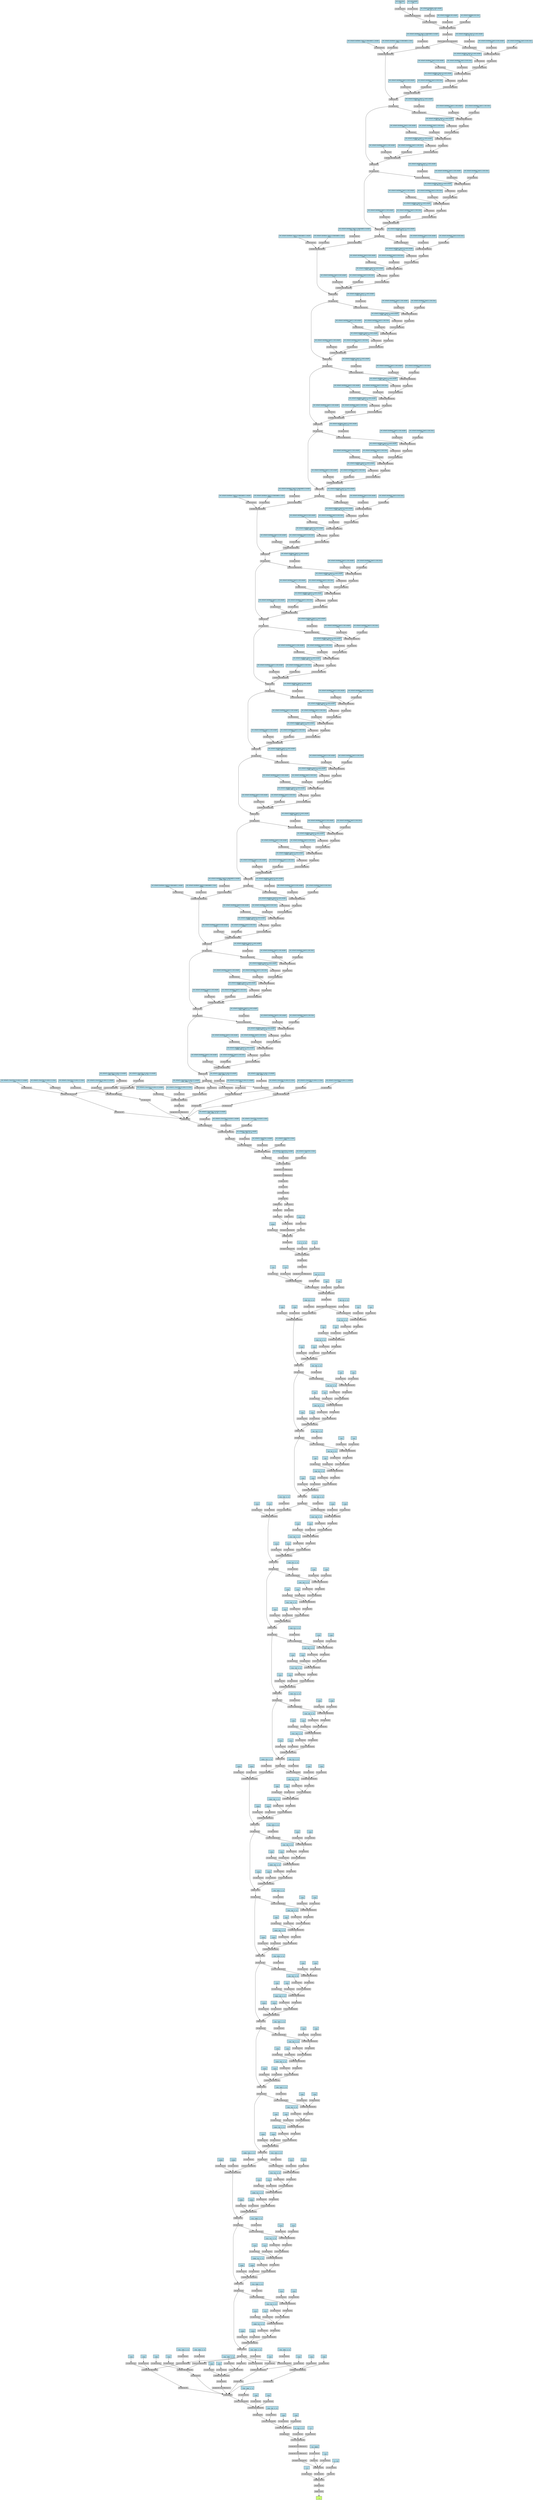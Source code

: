 digraph {
	graph [size="360.3,360.3"]
	node [align=left fontname=monospace fontsize=10 height=0.2 ranksep=0.1 shape=box style=filled]
	140528312912288 [label="
 ()" fillcolor=darkolivegreen1]
	140528312875616 [label=NegBackward0]
	140528312873264 -> 140528312875616
	140528312873264 [label=MeanBackward0]
	140528312874320 -> 140528312873264
	140528312874320 [label=AddmmBackward0]
	140528312876576 -> 140528312874320
	140528315428272 [label="
 (1)" fillcolor=lightblue]
	140528315428272 -> 140528312876576
	140528312876576 [label=AccumulateGrad]
	140528312876240 -> 140528312874320
	140528312876240 [label=ReluBackward0]
	140528312926160 -> 140528312876240
	140528312926160 [label=AddmmBackward0]
	140528312923184 -> 140528312926160
	140528315428592 [label="
 (16)" fillcolor=lightblue]
	140528315428592 -> 140528312923184
	140528312923184 [label=AccumulateGrad]
	140528312925776 -> 140528312926160
	140528312925776 [label=ReshapeAliasBackward0]
	140528311351568 -> 140528312925776
	140528311351568 [label=UpsampleBilinear2DBackward1]
	140528312922608 -> 140528311351568
	140528312922608 [label=UpsampleBilinear2DBackward1]
	140528312922176 -> 140528312922608
	140528312922176 [label=ConvolutionBackward0]
	140528312926016 -> 140528312922176
	140528312926016 [label=ReluBackward0]
	140528312924528 -> 140528312926016
	140528312924528 [label=CudnnBatchNormBackward0]
	140528312924720 -> 140528312924528
	140528312924720 [label=ConvolutionBackward0]
	140528312924672 -> 140528312924720
	140528312924672 [label=ReluBackward0]
	140528312926112 -> 140528312924672
	140528312926112 [label=CudnnBatchNormBackward0]
	140528312925632 -> 140528312926112
	140528312925632 [label=ConvolutionBackward0]
	140528312922800 -> 140528312925632
	140528312922800 [label=CatBackward0]
	140528312922272 -> 140528312922800
	140528312922272 [label=ReluBackward0]
	140528312925104 -> 140528312922272
	140528312925104 [label=CudnnBatchNormBackward0]
	140528312925728 -> 140528312925104
	140528312925728 [label=ConvolutionBackward0]
	140528312924960 -> 140528312925728
	140528312924960 [label=ReluBackward0]
	140528312923664 -> 140528312924960
	140528312923664 [label=AddBackward0]
	140528312924144 -> 140528312923664
	140528312924144 [label=CudnnBatchNormBackward0]
	140528312925056 -> 140528312924144
	140528312925056 [label=ConvolutionBackward0]
	140528312924912 -> 140528312925056
	140528312924912 [label=ReluBackward0]
	140528312439136 -> 140528312924912
	140528312439136 [label=CudnnBatchNormBackward0]
	140528312439472 -> 140528312439136
	140528312439472 [label=ConvolutionBackward0]
	140528312442160 -> 140528312439472
	140528312442160 [label=ReluBackward0]
	140528312442688 -> 140528312442160
	140528312442688 [label=CudnnBatchNormBackward0]
	140528312439040 -> 140528312442688
	140528312439040 [label=ConvolutionBackward0]
	140528312922512 -> 140528312439040
	140528312922512 [label=ReluBackward0]
	140528312441536 -> 140528312922512
	140528312441536 [label=AddBackward0]
	140528312439280 -> 140528312441536
	140528312439280 [label=CudnnBatchNormBackward0]
	140528312438992 -> 140528312439280
	140528312438992 [label=ConvolutionBackward0]
	140528312442448 -> 140528312438992
	140528312442448 [label=ReluBackward0]
	140528312441728 -> 140528312442448
	140528312441728 [label=CudnnBatchNormBackward0]
	140528312439376 -> 140528312441728
	140528312439376 [label=ConvolutionBackward0]
	140528312441200 -> 140528312439376
	140528312441200 [label=ReluBackward0]
	140528312441632 -> 140528312441200
	140528312441632 [label=CudnnBatchNormBackward0]
	140528312441152 -> 140528312441632
	140528312441152 [label=ConvolutionBackward0]
	140528312441584 -> 140528312441152
	140528312441584 [label=ReluBackward0]
	140528312442544 -> 140528312441584
	140528312442544 [label=AddBackward0]
	140528312439328 -> 140528312442544
	140528312439328 [label=CudnnBatchNormBackward0]
	140528312442640 -> 140528312439328
	140528312442640 [label=ConvolutionBackward0]
	140528183807904 -> 140528312442640
	140528183807904 [label=ReluBackward0]
	140528183805264 -> 140528183807904
	140528183805264 [label=CudnnBatchNormBackward0]
	140528183804304 -> 140528183805264
	140528183804304 [label=ConvolutionBackward0]
	140528183804112 -> 140528183804304
	140528183804112 [label=ReluBackward0]
	140528183807472 -> 140528183804112
	140528183807472 [label=CudnnBatchNormBackward0]
	140528183807328 -> 140528183807472
	140528183807328 [label=ConvolutionBackward0]
	140528183805984 -> 140528183807328
	140528183805984 [label=ReluBackward0]
	140528183806992 -> 140528183805984
	140528183806992 [label=AddBackward0]
	140528183807184 -> 140528183806992
	140528183807184 [label=CudnnBatchNormBackward0]
	140528183805840 -> 140528183807184
	140528183805840 [label=ConvolutionBackward0]
	140528183806656 -> 140528183805840
	140528183806656 [label=ReluBackward0]
	140528183806128 -> 140528183806656
	140528183806128 [label=CudnnBatchNormBackward0]
	140528183805744 -> 140528183806128
	140528183805744 [label=ConvolutionBackward0]
	140528183804880 -> 140528183805744
	140528183804880 [label=ReluBackward0]
	140528183804736 -> 140528183804880
	140528183804736 [label=CudnnBatchNormBackward0]
	140528183806752 -> 140528183804736
	140528183806752 [label=ConvolutionBackward0]
	140528183806848 -> 140528183806752
	140528183806848 [label=ReluBackward0]
	140528183807520 -> 140528183806848
	140528183807520 [label=AddBackward0]
	140528183807952 -> 140528183807520
	140528183807952 [label=CudnnBatchNormBackward0]
	140528183807616 -> 140528183807952
	140528183807616 [label=ConvolutionBackward0]
	140528183806032 -> 140528183807616
	140528183806032 [label=ReluBackward0]
	140528183806560 -> 140528183806032
	140528183806560 [label=CudnnBatchNormBackward0]
	140528183805936 -> 140528183806560
	140528183805936 [label=ConvolutionBackward0]
	140528183807136 -> 140528183805936
	140528183807136 [label=ReluBackward0]
	140528183807088 -> 140528183807136
	140528183807088 [label=CudnnBatchNormBackward0]
	140528183805552 -> 140528183807088
	140528183805552 [label=ConvolutionBackward0]
	140528183807568 -> 140528183805552
	140528183807568 [label=ReluBackward0]
	140528183868528 -> 140528183807568
	140528183868528 [label=AddBackward0]
	140528183867328 -> 140528183868528
	140528183867328 [label=CudnnBatchNormBackward0]
	140528183868672 -> 140528183867328
	140528183868672 [label=ConvolutionBackward0]
	140528183868768 -> 140528183868672
	140528183868768 [label=ReluBackward0]
	140528183866080 -> 140528183868768
	140528183866080 [label=CudnnBatchNormBackward0]
	140528183865840 -> 140528183866080
	140528183865840 [label=ConvolutionBackward0]
	140528183867616 -> 140528183865840
	140528183867616 [label=ReluBackward0]
	140528183865888 -> 140528183867616
	140528183865888 [label=CudnnBatchNormBackward0]
	140528183865936 -> 140528183865888
	140528183865936 [label=ConvolutionBackward0]
	140528183867280 -> 140528183865936
	140528183867280 [label=ReluBackward0]
	140528183865504 -> 140528183867280
	140528183865504 [label=AddBackward0]
	140528183868192 -> 140528183865504
	140528183868192 [label=CudnnBatchNormBackward0]
	140528183867136 -> 140528183868192
	140528183867136 [label=ConvolutionBackward0]
	140528183867088 -> 140528183867136
	140528183867088 [label=ReluBackward0]
	140528183867808 -> 140528183867088
	140528183867808 [label=CudnnBatchNormBackward0]
	140528183867856 -> 140528183867808
	140528183867856 [label=ConvolutionBackward0]
	140528183869248 -> 140528183867856
	140528183869248 [label=ReluBackward0]
	140528183866272 -> 140528183869248
	140528183866272 [label=CudnnBatchNormBackward0]
	140528183869344 -> 140528183866272
	140528183869344 [label=ConvolutionBackward0]
	140528183867712 -> 140528183869344
	140528183867712 [label=ReluBackward0]
	140528183866800 -> 140528183867712
	140528183866800 [label=AddBackward0]
	140528183866896 -> 140528183866800
	140528183866896 [label=CudnnBatchNormBackward0]
	140528183868336 -> 140528183866896
	140528183868336 [label=ConvolutionBackward0]
	140528183869152 -> 140528183868336
	140528183869152 [label=ReluBackward0]
	140528183866176 -> 140528183869152
	140528183866176 [label=CudnnBatchNormBackward0]
	140528183868864 -> 140528183866176
	140528183868864 [label=ConvolutionBackward0]
	140528183867472 -> 140528183868864
	140528183867472 [label=ReluBackward0]
	140528312608704 -> 140528183867472
	140528312608704 [label=CudnnBatchNormBackward0]
	140528312609472 -> 140528312608704
	140528312609472 [label=ConvolutionBackward0]
	140528183866608 -> 140528312609472
	140528183866608 [label=ReluBackward0]
	140528312609856 -> 140528183866608
	140528312609856 [label=AddBackward0]
	140528312606928 -> 140528312609856
	140528312606928 [label=CudnnBatchNormBackward0]
	140528312609568 -> 140528312606928
	140528312609568 [label=ConvolutionBackward0]
	140528312609376 -> 140528312609568
	140528312609376 [label=ReluBackward0]
	140528312607744 -> 140528312609376
	140528312607744 [label=CudnnBatchNormBackward0]
	140528312607216 -> 140528312607744
	140528312607216 [label=ConvolutionBackward0]
	140528312607552 -> 140528312607216
	140528312607552 [label=ReluBackward0]
	140528312609760 -> 140528312607552
	140528312609760 [label=CudnnBatchNormBackward0]
	140528312607072 -> 140528312609760
	140528312607072 [label=ConvolutionBackward0]
	140528312607168 -> 140528312607072
	140528312607168 [label=ReluBackward0]
	140528312609520 -> 140528312607168
	140528312609520 [label=AddBackward0]
	140528312606976 -> 140528312609520
	140528312606976 [label=CudnnBatchNormBackward0]
	140528312607312 -> 140528312606976
	140528312607312 [label=ConvolutionBackward0]
	140528312607120 -> 140528312607312
	140528312607120 [label=ReluBackward0]
	140528312609664 -> 140528312607120
	140528312609664 [label=CudnnBatchNormBackward0]
	140528312001248 -> 140528312609664
	140528312001248 [label=ConvolutionBackward0]
	140528312002688 -> 140528312001248
	140528312002688 [label=ReluBackward0]
	140528312003408 -> 140528312002688
	140528312003408 [label=CudnnBatchNormBackward0]
	140528312004128 -> 140528312003408
	140528312004128 [label=ConvolutionBackward0]
	140528312607456 -> 140528312004128
	140528312607456 [label=ReluBackward0]
	140528312002112 -> 140528312607456
	140528312002112 [label=AddBackward0]
	140528312004224 -> 140528312002112
	140528312004224 [label=CudnnBatchNormBackward0]
	140528312690480 -> 140528312004224
	140528312690480 [label=ConvolutionBackward0]
	140528312691584 -> 140528312690480
	140528312691584 [label=ReluBackward0]
	140528312689424 -> 140528312691584
	140528312689424 [label=CudnnBatchNormBackward0]
	140528312690576 -> 140528312689424
	140528312690576 [label=ConvolutionBackward0]
	140528312689904 -> 140528312690576
	140528312689904 [label=ReluBackward0]
	140528312689184 -> 140528312689904
	140528312689184 [label=CudnnBatchNormBackward0]
	140528312689232 -> 140528312689184
	140528312689232 [label=ConvolutionBackward0]
	140528312002544 -> 140528312689232
	140528312002544 [label=ReluBackward0]
	140528312688752 -> 140528312002544
	140528312688752 [label=AddBackward0]
	140528312688704 -> 140528312688752
	140528312688704 [label=CudnnBatchNormBackward0]
	140528312690144 -> 140528312688704
	140528312690144 [label=ConvolutionBackward0]
	140528312690864 -> 140528312690144
	140528312690864 [label=ReluBackward0]
	140528312690960 -> 140528312690864
	140528312690960 [label=CudnnBatchNormBackward0]
	140528312690912 -> 140528312690960
	140528312690912 [label=ConvolutionBackward0]
	140528312690384 -> 140528312690912
	140528312690384 [label=ReluBackward0]
	140528312688992 -> 140528312690384
	140528312688992 [label=CudnnBatchNormBackward0]
	140528312689040 -> 140528312688992
	140528312689040 [label=ConvolutionBackward0]
	140528312689472 -> 140528312689040
	140528312689472 [label=ReluBackward0]
	140528312692016 -> 140528312689472
	140528312692016 [label=AddBackward0]
	140528312692064 -> 140528312692016
	140528312692064 [label=CudnnBatchNormBackward0]
	140528312692592 -> 140528312692064
	140528312692592 [label=ConvolutionBackward0]
	140528312692112 -> 140528312692592
	140528312692112 [label=ReluBackward0]
	140528312692256 -> 140528312692112
	140528312692256 [label=CudnnBatchNormBackward0]
	140528312692304 -> 140528312692256
	140528312692304 [label=ConvolutionBackward0]
	140528312689568 -> 140528312692304
	140528312689568 [label=ReluBackward0]
	140528312799728 -> 140528312689568
	140528312799728 [label=CudnnBatchNormBackward0]
	140528312799680 -> 140528312799728
	140528312799680 [label=ConvolutionBackward0]
	140528312799920 -> 140528312799680
	140528312799920 [label=ReluBackward0]
	140528312800064 -> 140528312799920
	140528312800064 [label=AddBackward0]
	140528312800112 -> 140528312800064
	140528312800112 [label=CudnnBatchNormBackward0]
	140528312800352 -> 140528312800112
	140528312800352 [label=ConvolutionBackward0]
	140528312800544 -> 140528312800352
	140528312800544 [label=ReluBackward0]
	140528312800688 -> 140528312800544
	140528312800688 [label=CudnnBatchNormBackward0]
	140528312800736 -> 140528312800688
	140528312800736 [label=ConvolutionBackward0]
	140528312801024 -> 140528312800736
	140528312801024 [label=ReluBackward0]
	140528312801168 -> 140528312801024
	140528312801168 [label=CudnnBatchNormBackward0]
	140528312801216 -> 140528312801168
	140528312801216 [label=ConvolutionBackward0]
	140528312799968 -> 140528312801216
	140528312799968 [label=ReluBackward0]
	140528312801600 -> 140528312799968
	140528312801600 [label=AddBackward0]
	140528312801648 -> 140528312801600
	140528312801648 [label=CudnnBatchNormBackward0]
	140528312801888 -> 140528312801648
	140528312801888 [label=ConvolutionBackward0]
	140528312802080 -> 140528312801888
	140528312802080 [label=ReluBackward0]
	140528312802224 -> 140528312802080
	140528312802224 [label=CudnnBatchNormBackward0]
	140528312802272 -> 140528312802224
	140528312802272 [label=ConvolutionBackward0]
	140528312802560 -> 140528312802272
	140528312802560 [label=ReluBackward0]
	140528312802704 -> 140528312802560
	140528312802704 [label=CudnnBatchNormBackward0]
	140528312802752 -> 140528312802704
	140528312802752 [label=ConvolutionBackward0]
	140528312801408 -> 140528312802752
	140528312801408 [label=ReluBackward0]
	140528312803136 -> 140528312801408
	140528312803136 [label=AddBackward0]
	140528312803184 -> 140528312803136
	140528312803184 [label=CudnnBatchNormBackward0]
	140528312913984 -> 140528312803184
	140528312913984 [label=ConvolutionBackward0]
	140528312914272 -> 140528312913984
	140528312914272 [label=ReluBackward0]
	140528312914416 -> 140528312914272
	140528312914416 [label=CudnnBatchNormBackward0]
	140528312914464 -> 140528312914416
	140528312914464 [label=ConvolutionBackward0]
	140528312914752 -> 140528312914464
	140528312914752 [label=ReluBackward0]
	140528312914896 -> 140528312914752
	140528312914896 [label=CudnnBatchNormBackward0]
	140528312914944 -> 140528312914896
	140528312914944 [label=ConvolutionBackward0]
	140528312915232 -> 140528312914944
	140528312915232 [label=MaxPool2DWithIndicesBackward0]
	140528312915376 -> 140528312915232
	140528312915376 [label=ReluBackward0]
	140528312915424 -> 140528312915376
	140528312915424 [label=CudnnBatchNormBackward0]
	140528312915568 -> 140528312915424
	140528312915568 [label=ConvolutionBackward0]
	140528312915856 -> 140528312915568
	140528312915856 [label=CudnnBatchNormBackward0]
	140528312916000 -> 140528312915856
	140528312916000 [label=UpsampleBilinear2DBackward1]
	140528312916192 -> 140528312916000
	140528312916192 [label=CatBackward0]
	140528312916240 -> 140528312916192
	140528312916240 [label=ReluBackward0]
	140528312916432 -> 140528312916240
	140528312916432 [label=ConvolutionBackward0]
	140528312916480 -> 140528312916432
	140528312916480 [label=ReshapeAliasBackward0]
	140528312916768 -> 140528312916480
	140528312916768 [label=ReluBackward0]
	140528312916816 -> 140528312916768
	140528312916816 [label=AddmmBackward0]
	140528312916960 -> 140528312916816
	140528315428352 [label="
 (9216)" fillcolor=lightblue]
	140528315428352 -> 140528312916960
	140528312916960 [label=AccumulateGrad]
	140528312916912 -> 140528312916816
	140528312916912 [label=ReshapeAliasBackward0]
	140528312917248 -> 140528312916912
	140528312917248 [label=StackBackward0]
	140528312917440 -> 140528312917248
	140528312917440 [label=SumBackward1]
	140528312917584 -> 140528312917440
	140528312917584 [label=MulBackward0]
	140528312917680 -> 140528312917584
	140528312917680 [label=SumBackward1]
	140528312917776 -> 140528312917680
	140528312917776 [label=ViewBackward0]
	140528312917824 -> 140528312917776
	140528312917824 [label=SoftmaxBackward0]
	140528312917920 -> 140528312917824
	140528312917920 [label=DivBackward0]
	140528312709280 -> 140528312917920
	140528312709280 [label=ViewBackward0]
	140528312709472 -> 140528312709280
	140528312709472 [label=UpsampleBilinear2DBackward1]
	140528312709520 -> 140528312709472
	140528312709520 [label=UpsampleBilinear2DBackward1]
	140528312709664 -> 140528312709520
	140528312709664 [label=ConvolutionBackward0]
	140528312709808 -> 140528312709664
	140528312709808 [label=ReluBackward0]
	140528312710096 -> 140528312709808
	140528312710096 [label=CudnnBatchNormBackward0]
	140528312710144 -> 140528312710096
	140528312710144 [label=ConvolutionBackward0]
	140528312710432 -> 140528312710144
	140528312710432 [label=ReluBackward0]
	140528312710576 -> 140528312710432
	140528312710576 [label=CudnnBatchNormBackward0]
	140528312710624 -> 140528312710576
	140528312710624 [label=ConvolutionBackward0]
	140528312710912 -> 140528312710624
	140528312710912 [label=CatBackward0]
	140528312711056 -> 140528312710912
	140528312711056 [label=ReluBackward0]
	140528312711344 -> 140528312711056
	140528312711344 [label=CudnnBatchNormBackward0]
	140528312711392 -> 140528312711344
	140528312711392 [label=ConvolutionBackward0]
	140528312711680 -> 140528312711392
	140528312711680 [label=ReluBackward0]
	140528312711824 -> 140528312711680
	140528312711824 [label=AddBackward0]
	140528312711872 -> 140528312711824
	140528312711872 [label=CudnnBatchNormBackward0]
	140528312712112 -> 140528312711872
	140528312712112 [label=ConvolutionBackward0]
	140528312712304 -> 140528312712112
	140528312712304 [label=ReluBackward0]
	140528312712448 -> 140528312712304
	140528312712448 [label=CudnnBatchNormBackward0]
	140528312712496 -> 140528312712448
	140528312712496 [label=ConvolutionBackward0]
	140528312712784 -> 140528312712496
	140528312712784 [label=ReluBackward0]
	140528312712928 -> 140528312712784
	140528312712928 [label=CudnnBatchNormBackward0]
	140528312712976 -> 140528312712928
	140528312712976 [label=ConvolutionBackward0]
	140528312711728 -> 140528312712976
	140528312711728 [label=ReluBackward0]
	140528311627984 -> 140528312711728
	140528311627984 [label=AddBackward0]
	140528311628032 -> 140528311627984
	140528311628032 [label=CudnnBatchNormBackward0]
	140528311628272 -> 140528311628032
	140528311628272 [label=ConvolutionBackward0]
	140528311628464 -> 140528311628272
	140528311628464 [label=ReluBackward0]
	140528311628608 -> 140528311628464
	140528311628608 [label=CudnnBatchNormBackward0]
	140528311628656 -> 140528311628608
	140528311628656 [label=ConvolutionBackward0]
	140528311628944 -> 140528311628656
	140528311628944 [label=ReluBackward0]
	140528311629088 -> 140528311628944
	140528311629088 [label=CudnnBatchNormBackward0]
	140528311629136 -> 140528311629088
	140528311629136 [label=ConvolutionBackward0]
	140528311627840 -> 140528311629136
	140528311627840 [label=ReluBackward0]
	140528311629520 -> 140528311627840
	140528311629520 [label=AddBackward0]
	140528311629568 -> 140528311629520
	140528311629568 [label=CudnnBatchNormBackward0]
	140528311629808 -> 140528311629568
	140528311629808 [label=ConvolutionBackward0]
	140528311630000 -> 140528311629808
	140528311630000 [label=ReluBackward0]
	140528311630144 -> 140528311630000
	140528311630144 [label=CudnnBatchNormBackward0]
	140528311630192 -> 140528311630144
	140528311630192 [label=ConvolutionBackward0]
	140528311630480 -> 140528311630192
	140528311630480 [label=ReluBackward0]
	140528311630624 -> 140528311630480
	140528311630624 [label=CudnnBatchNormBackward0]
	140528311630672 -> 140528311630624
	140528311630672 [label=ConvolutionBackward0]
	140528311630960 -> 140528311630672
	140528311630960 [label=ReluBackward0]
	140528311631104 -> 140528311630960
	140528311631104 [label=AddBackward0]
	140528311631152 -> 140528311631104
	140528311631152 [label=CudnnBatchNormBackward0]
	140528311631392 -> 140528311631152
	140528311631392 [label=ConvolutionBackward0]
	140528311631584 -> 140528311631392
	140528311631584 [label=ReluBackward0]
	140528311631680 -> 140528311631584
	140528311631680 [label=CudnnBatchNormBackward0]
	140528311631776 -> 140528311631680
	140528311631776 [label=ConvolutionBackward0]
	140528311783728 -> 140528311631776
	140528311783728 [label=ReluBackward0]
	140528311783872 -> 140528311783728
	140528311783872 [label=CudnnBatchNormBackward0]
	140528311783920 -> 140528311783872
	140528311783920 [label=ConvolutionBackward0]
	140528311631008 -> 140528311783920
	140528311631008 [label=ReluBackward0]
	140528311784304 -> 140528311631008
	140528311784304 [label=AddBackward0]
	140528311784352 -> 140528311784304
	140528311784352 [label=CudnnBatchNormBackward0]
	140528311784592 -> 140528311784352
	140528311784592 [label=ConvolutionBackward0]
	140528311784784 -> 140528311784592
	140528311784784 [label=ReluBackward0]
	140528311784928 -> 140528311784784
	140528311784928 [label=CudnnBatchNormBackward0]
	140528311784976 -> 140528311784928
	140528311784976 [label=ConvolutionBackward0]
	140528311785264 -> 140528311784976
	140528311785264 [label=ReluBackward0]
	140528311785408 -> 140528311785264
	140528311785408 [label=CudnnBatchNormBackward0]
	140528311785456 -> 140528311785408
	140528311785456 [label=ConvolutionBackward0]
	140528311784112 -> 140528311785456
	140528311784112 [label=ReluBackward0]
	140528311785840 -> 140528311784112
	140528311785840 [label=AddBackward0]
	140528311785888 -> 140528311785840
	140528311785888 [label=CudnnBatchNormBackward0]
	140528311786128 -> 140528311785888
	140528311786128 [label=ConvolutionBackward0]
	140528311786320 -> 140528311786128
	140528311786320 [label=ReluBackward0]
	140528311786464 -> 140528311786320
	140528311786464 [label=CudnnBatchNormBackward0]
	140528311786512 -> 140528311786464
	140528311786512 [label=ConvolutionBackward0]
	140528311786800 -> 140528311786512
	140528311786800 [label=ReluBackward0]
	140528311786944 -> 140528311786800
	140528311786944 [label=CudnnBatchNormBackward0]
	140528311786992 -> 140528311786944
	140528311786992 [label=ConvolutionBackward0]
	140528311785648 -> 140528311786992
	140528311785648 [label=ReluBackward0]
	140528311787376 -> 140528311785648
	140528311787376 [label=AddBackward0]
	140528311787424 -> 140528311787376
	140528311787424 [label=CudnnBatchNormBackward0]
	140528311726288 -> 140528311787424
	140528311726288 [label=ConvolutionBackward0]
	140528311726480 -> 140528311726288
	140528311726480 [label=ReluBackward0]
	140528311726624 -> 140528311726480
	140528311726624 [label=CudnnBatchNormBackward0]
	140528311726672 -> 140528311726624
	140528311726672 [label=ConvolutionBackward0]
	140528311726960 -> 140528311726672
	140528311726960 [label=ReluBackward0]
	140528311727104 -> 140528311726960
	140528311727104 [label=CudnnBatchNormBackward0]
	140528311727152 -> 140528311727104
	140528311727152 [label=ConvolutionBackward0]
	140528311787184 -> 140528311727152
	140528311787184 [label=ReluBackward0]
	140528311727536 -> 140528311787184
	140528311727536 [label=AddBackward0]
	140528311727584 -> 140528311727536
	140528311727584 [label=CudnnBatchNormBackward0]
	140528311727824 -> 140528311727584
	140528311727824 [label=ConvolutionBackward0]
	140528311728016 -> 140528311727824
	140528311728016 [label=ReluBackward0]
	140528311728160 -> 140528311728016
	140528311728160 [label=CudnnBatchNormBackward0]
	140528311728208 -> 140528311728160
	140528311728208 [label=ConvolutionBackward0]
	140528311728496 -> 140528311728208
	140528311728496 [label=ReluBackward0]
	140528311728640 -> 140528311728496
	140528311728640 [label=CudnnBatchNormBackward0]
	140528311728688 -> 140528311728640
	140528311728688 [label=ConvolutionBackward0]
	140528311727344 -> 140528311728688
	140528311727344 [label=ReluBackward0]
	140528311729072 -> 140528311727344
	140528311729072 [label=AddBackward0]
	140528311729120 -> 140528311729072
	140528311729120 [label=CudnnBatchNormBackward0]
	140528311729360 -> 140528311729120
	140528311729360 [label=ConvolutionBackward0]
	140528311729552 -> 140528311729360
	140528311729552 [label=ReluBackward0]
	140528311729696 -> 140528311729552
	140528311729696 [label=CudnnBatchNormBackward0]
	140528311729744 -> 140528311729696
	140528311729744 [label=ConvolutionBackward0]
	140528311730032 -> 140528311729744
	140528311730032 [label=ReluBackward0]
	140528311730128 -> 140528311730032
	140528311730128 [label=CudnnBatchNormBackward0]
	140528311640176 -> 140528311730128
	140528311640176 [label=ConvolutionBackward0]
	140528311640464 -> 140528311640176
	140528311640464 [label=ReluBackward0]
	140528311640608 -> 140528311640464
	140528311640608 [label=AddBackward0]
	140528311640656 -> 140528311640608
	140528311640656 [label=CudnnBatchNormBackward0]
	140528311640896 -> 140528311640656
	140528311640896 [label=ConvolutionBackward0]
	140528311641088 -> 140528311640896
	140528311641088 [label=ReluBackward0]
	140528311641232 -> 140528311641088
	140528311641232 [label=CudnnBatchNormBackward0]
	140528311641280 -> 140528311641232
	140528311641280 [label=ConvolutionBackward0]
	140528311641568 -> 140528311641280
	140528311641568 [label=ReluBackward0]
	140528311641712 -> 140528311641568
	140528311641712 [label=CudnnBatchNormBackward0]
	140528311641760 -> 140528311641712
	140528311641760 [label=ConvolutionBackward0]
	140528311640512 -> 140528311641760
	140528311640512 [label=ReluBackward0]
	140528311642144 -> 140528311640512
	140528311642144 [label=AddBackward0]
	140528311642192 -> 140528311642144
	140528311642192 [label=CudnnBatchNormBackward0]
	140528311642432 -> 140528311642192
	140528311642432 [label=ConvolutionBackward0]
	140528311642624 -> 140528311642432
	140528311642624 [label=ReluBackward0]
	140528311642768 -> 140528311642624
	140528311642768 [label=CudnnBatchNormBackward0]
	140528311642816 -> 140528311642768
	140528311642816 [label=ConvolutionBackward0]
	140528311643104 -> 140528311642816
	140528311643104 [label=ReluBackward0]
	140528311643248 -> 140528311643104
	140528311643248 [label=CudnnBatchNormBackward0]
	140528311643296 -> 140528311643248
	140528311643296 [label=ConvolutionBackward0]
	140528311641952 -> 140528311643296
	140528311641952 [label=ReluBackward0]
	140528311643680 -> 140528311641952
	140528311643680 [label=AddBackward0]
	140528311643728 -> 140528311643680
	140528311643728 [label=CudnnBatchNormBackward0]
	140528311643968 -> 140528311643728
	140528311643968 [label=ConvolutionBackward0]
	140528311644112 -> 140528311643968
	140528311644112 [label=ReluBackward0]
	140528311824592 -> 140528311644112
	140528311824592 [label=CudnnBatchNormBackward0]
	140528311824640 -> 140528311824592
	140528311824640 [label=ConvolutionBackward0]
	140528311824928 -> 140528311824640
	140528311824928 [label=ReluBackward0]
	140528311825072 -> 140528311824928
	140528311825072 [label=CudnnBatchNormBackward0]
	140528311825120 -> 140528311825072
	140528311825120 [label=ConvolutionBackward0]
	140528311643488 -> 140528311825120
	140528311643488 [label=ReluBackward0]
	140528311825504 -> 140528311643488
	140528311825504 [label=AddBackward0]
	140528311825552 -> 140528311825504
	140528311825552 [label=CudnnBatchNormBackward0]
	140528311825792 -> 140528311825552
	140528311825792 [label=ConvolutionBackward0]
	140528311825984 -> 140528311825792
	140528311825984 [label=ReluBackward0]
	140528311826128 -> 140528311825984
	140528311826128 [label=CudnnBatchNormBackward0]
	140528311826176 -> 140528311826128
	140528311826176 [label=ConvolutionBackward0]
	140528311826464 -> 140528311826176
	140528311826464 [label=ReluBackward0]
	140528311826608 -> 140528311826464
	140528311826608 [label=CudnnBatchNormBackward0]
	140528311826656 -> 140528311826608
	140528311826656 [label=ConvolutionBackward0]
	140528311826944 -> 140528311826656
	140528311826944 [label=ReluBackward0]
	140528311827088 -> 140528311826944
	140528311827088 [label=AddBackward0]
	140528311827136 -> 140528311827088
	140528311827136 [label=CudnnBatchNormBackward0]
	140528311827376 -> 140528311827136
	140528311827376 [label=ConvolutionBackward0]
	140528311827568 -> 140528311827376
	140528311827568 [label=ReluBackward0]
	140528311827712 -> 140528311827568
	140528311827712 [label=CudnnBatchNormBackward0]
	140528311827760 -> 140528311827712
	140528311827760 [label=ConvolutionBackward0]
	140528311828048 -> 140528311827760
	140528311828048 [label=ReluBackward0]
	140528311828192 -> 140528311828048
	140528311828192 [label=CudnnBatchNormBackward0]
	140528311828240 -> 140528311828192
	140528311828240 [label=ConvolutionBackward0]
	140528311826992 -> 140528311828240
	140528311826992 [label=ReluBackward0]
	140528311722192 -> 140528311826992
	140528311722192 [label=AddBackward0]
	140528311722240 -> 140528311722192
	140528311722240 [label=CudnnBatchNormBackward0]
	140528311722480 -> 140528311722240
	140528311722480 [label=ConvolutionBackward0]
	140528311722672 -> 140528311722480
	140528311722672 [label=ReluBackward0]
	140528311722816 -> 140528311722672
	140528311722816 [label=CudnnBatchNormBackward0]
	140528311722864 -> 140528311722816
	140528311722864 [label=ConvolutionBackward0]
	140528311723152 -> 140528311722864
	140528311723152 [label=ReluBackward0]
	140528311723296 -> 140528311723152
	140528311723296 [label=CudnnBatchNormBackward0]
	140528311723344 -> 140528311723296
	140528311723344 [label=ConvolutionBackward0]
	140528311722048 -> 140528311723344
	140528311722048 [label=ReluBackward0]
	140528311723728 -> 140528311722048
	140528311723728 [label=AddBackward0]
	140528311723776 -> 140528311723728
	140528311723776 [label=CudnnBatchNormBackward0]
	140528311724016 -> 140528311723776
	140528311724016 [label=ConvolutionBackward0]
	140528311724208 -> 140528311724016
	140528311724208 [label=ReluBackward0]
	140528311724352 -> 140528311724208
	140528311724352 [label=CudnnBatchNormBackward0]
	140528311724400 -> 140528311724352
	140528311724400 [label=ConvolutionBackward0]
	140528311724688 -> 140528311724400
	140528311724688 [label=ReluBackward0]
	140528311724832 -> 140528311724688
	140528311724832 [label=CudnnBatchNormBackward0]
	140528311724880 -> 140528311724832
	140528311724880 [label=ConvolutionBackward0]
	140528311725168 -> 140528311724880
	140528311725168 [label=MaxPool2DWithIndicesBackward0]
	140528311725312 -> 140528311725168
	140528311725312 [label=ReluBackward0]
	140528311725360 -> 140528311725312
	140528311725360 [label=CudnnBatchNormBackward0]
	140528311725504 -> 140528311725360
	140528311725504 [label=ConvolutionBackward0]
	140528311725792 -> 140528311725504
	140528311725792 [label=CudnnBatchNormBackward0]
	140528311725936 -> 140528311725792
	140528325931792 [label="net.norm.weight
 (10)" fillcolor=lightblue]
	140528325931792 -> 140528311725936
	140528311725936 [label=AccumulateGrad]
	140528311725888 -> 140528311725792
	140528325931952 [label="net.norm.bias
 (10)" fillcolor=lightblue]
	140528325931952 -> 140528311725888
	140528311725888 [label=AccumulateGrad]
	140528311725744 -> 140528311725504
	140528324671584 [label="net.network.backbone.conv1.weight
 (64, 10, 7, 7)" fillcolor=lightblue]
	140528324671584 -> 140528311725744
	140528311725744 [label=AccumulateGrad]
	140528311725456 -> 140528311725360
	140528325535360 [label="net.network.backbone.bn1.weight
 (64)" fillcolor=lightblue]
	140528325535360 -> 140528311725456
	140528311725456 [label=AccumulateGrad]
	140528311725600 -> 140528311725360
	140528325535440 [label="net.network.backbone.bn1.bias
 (64)" fillcolor=lightblue]
	140528325535440 -> 140528311725600
	140528311725600 [label=AccumulateGrad]
	140528311725120 -> 140528311724880
	140528325537120 [label="net.network.backbone.layer1.0.conv1.weight
 (64, 64, 1, 1)" fillcolor=lightblue]
	140528325537120 -> 140528311725120
	140528311725120 [label=AccumulateGrad]
	140528311724736 -> 140528311724832
	140528325537200 [label="net.network.backbone.layer1.0.bn1.weight
 (64)" fillcolor=lightblue]
	140528325537200 -> 140528311724736
	140528311724736 [label=AccumulateGrad]
	140528311724976 -> 140528311724832
	140528325537280 [label="net.network.backbone.layer1.0.bn1.bias
 (64)" fillcolor=lightblue]
	140528325537280 -> 140528311724976
	140528311724976 [label=AccumulateGrad]
	140528311724640 -> 140528311724400
	140528325181584 [label="net.network.backbone.layer1.0.conv2.weight
 (64, 64, 3, 3)" fillcolor=lightblue]
	140528325181584 -> 140528311724640
	140528311724640 [label=AccumulateGrad]
	140528311724256 -> 140528311724352
	140528325181504 [label="net.network.backbone.layer1.0.bn2.weight
 (64)" fillcolor=lightblue]
	140528325181504 -> 140528311724256
	140528311724256 [label=AccumulateGrad]
	140528311724496 -> 140528311724352
	140528325181664 [label="net.network.backbone.layer1.0.bn2.bias
 (64)" fillcolor=lightblue]
	140528325181664 -> 140528311724496
	140528311724496 [label=AccumulateGrad]
	140528311724160 -> 140528311724016
	140528325182064 [label="net.network.backbone.layer1.0.conv3.weight
 (256, 64, 1, 1)" fillcolor=lightblue]
	140528325182064 -> 140528311724160
	140528311724160 [label=AccumulateGrad]
	140528311723968 -> 140528311723776
	140528325182144 [label="net.network.backbone.layer1.0.bn3.weight
 (256)" fillcolor=lightblue]
	140528325182144 -> 140528311723968
	140528311723968 [label=AccumulateGrad]
	140528311723920 -> 140528311723776
	140528325182224 [label="net.network.backbone.layer1.0.bn3.bias
 (256)" fillcolor=lightblue]
	140528325182224 -> 140528311723920
	140528311723920 [label=AccumulateGrad]
	140528311723536 -> 140528311723728
	140528311723536 [label=CudnnBatchNormBackward0]
	140528311724592 -> 140528311723536
	140528311724592 [label=ConvolutionBackward0]
	140528311725168 -> 140528311724592
	140528311725024 -> 140528311724592
	140528325536240 [label="net.network.backbone.layer1.0.downsample.0.weight
 (256, 64, 1, 1)" fillcolor=lightblue]
	140528325536240 -> 140528311725024
	140528311725024 [label=AccumulateGrad]
	140528311724112 -> 140528311723536
	140528325536320 [label="net.network.backbone.layer1.0.downsample.1.weight
 (256)" fillcolor=lightblue]
	140528325536320 -> 140528311724112
	140528311724112 [label=AccumulateGrad]
	140528311724064 -> 140528311723536
	140528325536400 [label="net.network.backbone.layer1.0.downsample.1.bias
 (256)" fillcolor=lightblue]
	140528325536400 -> 140528311724064
	140528311724064 [label=AccumulateGrad]
	140528311723632 -> 140528311723344
	140528325182544 [label="net.network.backbone.layer1.1.conv1.weight
 (64, 256, 1, 1)" fillcolor=lightblue]
	140528325182544 -> 140528311723632
	140528311723632 [label=AccumulateGrad]
	140528311723200 -> 140528311723296
	140528325182624 [label="net.network.backbone.layer1.1.bn1.weight
 (64)" fillcolor=lightblue]
	140528325182624 -> 140528311723200
	140528311723200 [label=AccumulateGrad]
	140528311723440 -> 140528311723296
	140528325182704 [label="net.network.backbone.layer1.1.bn1.bias
 (64)" fillcolor=lightblue]
	140528325182704 -> 140528311723440
	140528311723440 [label=AccumulateGrad]
	140528311723104 -> 140528311722864
	140528325183184 [label="net.network.backbone.layer1.1.conv2.weight
 (64, 64, 3, 3)" fillcolor=lightblue]
	140528325183184 -> 140528311723104
	140528311723104 [label=AccumulateGrad]
	140528311722720 -> 140528311722816
	140528325183104 [label="net.network.backbone.layer1.1.bn2.weight
 (64)" fillcolor=lightblue]
	140528325183104 -> 140528311722720
	140528311722720 [label=AccumulateGrad]
	140528311722960 -> 140528311722816
	140528325183264 [label="net.network.backbone.layer1.1.bn2.bias
 (64)" fillcolor=lightblue]
	140528325183264 -> 140528311722960
	140528311722960 [label=AccumulateGrad]
	140528311722624 -> 140528311722480
	140528325183664 [label="net.network.backbone.layer1.1.conv3.weight
 (256, 64, 1, 1)" fillcolor=lightblue]
	140528325183664 -> 140528311722624
	140528311722624 [label=AccumulateGrad]
	140528311722432 -> 140528311722240
	140528325183744 [label="net.network.backbone.layer1.1.bn3.weight
 (256)" fillcolor=lightblue]
	140528325183744 -> 140528311722432
	140528311722432 [label=AccumulateGrad]
	140528311722384 -> 140528311722240
	140528325183824 [label="net.network.backbone.layer1.1.bn3.bias
 (256)" fillcolor=lightblue]
	140528325183824 -> 140528311722384
	140528311722384 [label=AccumulateGrad]
	140528311722048 -> 140528311722192
	140528311828432 -> 140528311828240
	140528325184224 [label="net.network.backbone.layer1.2.conv1.weight
 (64, 256, 1, 1)" fillcolor=lightblue]
	140528325184224 -> 140528311828432
	140528311828432 [label=AccumulateGrad]
	140528311828096 -> 140528311828192
	140528325184304 [label="net.network.backbone.layer1.2.bn1.weight
 (64)" fillcolor=lightblue]
	140528325184304 -> 140528311828096
	140528311828096 [label=AccumulateGrad]
	140528311828336 -> 140528311828192
	140528325184384 [label="net.network.backbone.layer1.2.bn1.bias
 (64)" fillcolor=lightblue]
	140528325184384 -> 140528311828336
	140528311828336 [label=AccumulateGrad]
	140528311828000 -> 140528311827760
	140528325184864 [label="net.network.backbone.layer1.2.conv2.weight
 (64, 64, 3, 3)" fillcolor=lightblue]
	140528325184864 -> 140528311828000
	140528311828000 [label=AccumulateGrad]
	140528311827616 -> 140528311827712
	140528325184784 [label="net.network.backbone.layer1.2.bn2.weight
 (64)" fillcolor=lightblue]
	140528325184784 -> 140528311827616
	140528311827616 [label=AccumulateGrad]
	140528311827856 -> 140528311827712
	140528325184944 [label="net.network.backbone.layer1.2.bn2.bias
 (64)" fillcolor=lightblue]
	140528325184944 -> 140528311827856
	140528311827856 [label=AccumulateGrad]
	140528311827520 -> 140528311827376
	140528325185344 [label="net.network.backbone.layer1.2.conv3.weight
 (256, 64, 1, 1)" fillcolor=lightblue]
	140528325185344 -> 140528311827520
	140528311827520 [label=AccumulateGrad]
	140528311827328 -> 140528311827136
	140528325185424 [label="net.network.backbone.layer1.2.bn3.weight
 (256)" fillcolor=lightblue]
	140528325185424 -> 140528311827328
	140528311827328 [label=AccumulateGrad]
	140528311827280 -> 140528311827136
	140528325247040 [label="net.network.backbone.layer1.2.bn3.bias
 (256)" fillcolor=lightblue]
	140528325247040 -> 140528311827280
	140528311827280 [label=AccumulateGrad]
	140528311826992 -> 140528311827088
	140528311826896 -> 140528311826656
	140528325248080 [label="net.network.backbone.layer2.0.conv1.weight
 (128, 256, 1, 1)" fillcolor=lightblue]
	140528325248080 -> 140528311826896
	140528311826896 [label=AccumulateGrad]
	140528311826512 -> 140528311826608
	140528325248160 [label="net.network.backbone.layer2.0.bn1.weight
 (128)" fillcolor=lightblue]
	140528325248160 -> 140528311826512
	140528311826512 [label=AccumulateGrad]
	140528311826752 -> 140528311826608
	140528325248240 [label="net.network.backbone.layer2.0.bn1.bias
 (128)" fillcolor=lightblue]
	140528325248240 -> 140528311826752
	140528311826752 [label=AccumulateGrad]
	140528311826416 -> 140528311826176
	140528325248720 [label="net.network.backbone.layer2.0.conv2.weight
 (128, 128, 3, 3)" fillcolor=lightblue]
	140528325248720 -> 140528311826416
	140528311826416 [label=AccumulateGrad]
	140528311826032 -> 140528311826128
	140528325248640 [label="net.network.backbone.layer2.0.bn2.weight
 (128)" fillcolor=lightblue]
	140528325248640 -> 140528311826032
	140528311826032 [label=AccumulateGrad]
	140528311826272 -> 140528311826128
	140528325248800 [label="net.network.backbone.layer2.0.bn2.bias
 (128)" fillcolor=lightblue]
	140528325248800 -> 140528311826272
	140528311826272 [label=AccumulateGrad]
	140528311825936 -> 140528311825792
	140528325249200 [label="net.network.backbone.layer2.0.conv3.weight
 (512, 128, 1, 1)" fillcolor=lightblue]
	140528325249200 -> 140528311825936
	140528311825936 [label=AccumulateGrad]
	140528311825744 -> 140528311825552
	140528325249280 [label="net.network.backbone.layer2.0.bn3.weight
 (512)" fillcolor=lightblue]
	140528325249280 -> 140528311825744
	140528311825744 [label=AccumulateGrad]
	140528311825696 -> 140528311825552
	140528325249360 [label="net.network.backbone.layer2.0.bn3.bias
 (512)" fillcolor=lightblue]
	140528325249360 -> 140528311825696
	140528311825696 [label=AccumulateGrad]
	140528311825312 -> 140528311825504
	140528311825312 [label=CudnnBatchNormBackward0]
	140528311826368 -> 140528311825312
	140528311826368 [label=ConvolutionBackward0]
	140528311826944 -> 140528311826368
	140528311826800 -> 140528311826368
	140528325247440 [label="net.network.backbone.layer2.0.downsample.0.weight
 (512, 256, 1, 1)" fillcolor=lightblue]
	140528325247440 -> 140528311826800
	140528311826800 [label=AccumulateGrad]
	140528311825888 -> 140528311825312
	140528325247520 [label="net.network.backbone.layer2.0.downsample.1.weight
 (512)" fillcolor=lightblue]
	140528325247520 -> 140528311825888
	140528311825888 [label=AccumulateGrad]
	140528311825840 -> 140528311825312
	140528325247600 [label="net.network.backbone.layer2.0.downsample.1.bias
 (512)" fillcolor=lightblue]
	140528325247600 -> 140528311825840
	140528311825840 [label=AccumulateGrad]
	140528311825408 -> 140528311825120
	140528325249680 [label="net.network.backbone.layer2.1.conv1.weight
 (128, 512, 1, 1)" fillcolor=lightblue]
	140528325249680 -> 140528311825408
	140528311825408 [label=AccumulateGrad]
	140528311824976 -> 140528311825072
	140528325249760 [label="net.network.backbone.layer2.1.bn1.weight
 (128)" fillcolor=lightblue]
	140528325249760 -> 140528311824976
	140528311824976 [label=AccumulateGrad]
	140528311825216 -> 140528311825072
	140528325249840 [label="net.network.backbone.layer2.1.bn1.bias
 (128)" fillcolor=lightblue]
	140528325249840 -> 140528311825216
	140528311825216 [label=AccumulateGrad]
	140528311824880 -> 140528311824640
	140528325250320 [label="net.network.backbone.layer2.1.conv2.weight
 (128, 128, 3, 3)" fillcolor=lightblue]
	140528325250320 -> 140528311824880
	140528311824880 [label=AccumulateGrad]
	140528311824496 -> 140528311824592
	140528325250240 [label="net.network.backbone.layer2.1.bn2.weight
 (128)" fillcolor=lightblue]
	140528325250240 -> 140528311824496
	140528311824496 [label=AccumulateGrad]
	140528311824736 -> 140528311824592
	140528325250400 [label="net.network.backbone.layer2.1.bn2.bias
 (128)" fillcolor=lightblue]
	140528325250400 -> 140528311824736
	140528311824736 [label=AccumulateGrad]
	140528311644064 -> 140528311643968
	140528325250800 [label="net.network.backbone.layer2.1.conv3.weight
 (512, 128, 1, 1)" fillcolor=lightblue]
	140528325250800 -> 140528311644064
	140528311644064 [label=AccumulateGrad]
	140528311643920 -> 140528311643728
	140528325250880 [label="net.network.backbone.layer2.1.bn3.weight
 (512)" fillcolor=lightblue]
	140528325250880 -> 140528311643920
	140528311643920 [label=AccumulateGrad]
	140528311643872 -> 140528311643728
	140528325250960 [label="net.network.backbone.layer2.1.bn3.bias
 (512)" fillcolor=lightblue]
	140528325250960 -> 140528311643872
	140528311643872 [label=AccumulateGrad]
	140528311643488 -> 140528311643680
	140528311643584 -> 140528311643296
	140528325308800 [label="net.network.backbone.layer2.2.conv1.weight
 (128, 512, 1, 1)" fillcolor=lightblue]
	140528325308800 -> 140528311643584
	140528311643584 [label=AccumulateGrad]
	140528311643152 -> 140528311643248
	140528325308880 [label="net.network.backbone.layer2.2.bn1.weight
 (128)" fillcolor=lightblue]
	140528325308880 -> 140528311643152
	140528311643152 [label=AccumulateGrad]
	140528311643392 -> 140528311643248
	140528325308960 [label="net.network.backbone.layer2.2.bn1.bias
 (128)" fillcolor=lightblue]
	140528325308960 -> 140528311643392
	140528311643392 [label=AccumulateGrad]
	140528311643056 -> 140528311642816
	140528325309440 [label="net.network.backbone.layer2.2.conv2.weight
 (128, 128, 3, 3)" fillcolor=lightblue]
	140528325309440 -> 140528311643056
	140528311643056 [label=AccumulateGrad]
	140528311642672 -> 140528311642768
	140528325309360 [label="net.network.backbone.layer2.2.bn2.weight
 (128)" fillcolor=lightblue]
	140528325309360 -> 140528311642672
	140528311642672 [label=AccumulateGrad]
	140528311642912 -> 140528311642768
	140528325309520 [label="net.network.backbone.layer2.2.bn2.bias
 (128)" fillcolor=lightblue]
	140528325309520 -> 140528311642912
	140528311642912 [label=AccumulateGrad]
	140528311642576 -> 140528311642432
	140528325309920 [label="net.network.backbone.layer2.2.conv3.weight
 (512, 128, 1, 1)" fillcolor=lightblue]
	140528325309920 -> 140528311642576
	140528311642576 [label=AccumulateGrad]
	140528311642384 -> 140528311642192
	140528325310000 [label="net.network.backbone.layer2.2.bn3.weight
 (512)" fillcolor=lightblue]
	140528325310000 -> 140528311642384
	140528311642384 [label=AccumulateGrad]
	140528311642336 -> 140528311642192
	140528325310080 [label="net.network.backbone.layer2.2.bn3.bias
 (512)" fillcolor=lightblue]
	140528325310080 -> 140528311642336
	140528311642336 [label=AccumulateGrad]
	140528311641952 -> 140528311642144
	140528311642048 -> 140528311641760
	140528325310480 [label="net.network.backbone.layer2.3.conv1.weight
 (128, 512, 1, 1)" fillcolor=lightblue]
	140528325310480 -> 140528311642048
	140528311642048 [label=AccumulateGrad]
	140528311641616 -> 140528311641712
	140528325310560 [label="net.network.backbone.layer2.3.bn1.weight
 (128)" fillcolor=lightblue]
	140528325310560 -> 140528311641616
	140528311641616 [label=AccumulateGrad]
	140528311641856 -> 140528311641712
	140528325310640 [label="net.network.backbone.layer2.3.bn1.bias
 (128)" fillcolor=lightblue]
	140528325310640 -> 140528311641856
	140528311641856 [label=AccumulateGrad]
	140528311641520 -> 140528311641280
	140528325311120 [label="net.network.backbone.layer2.3.conv2.weight
 (128, 128, 3, 3)" fillcolor=lightblue]
	140528325311120 -> 140528311641520
	140528311641520 [label=AccumulateGrad]
	140528311641136 -> 140528311641232
	140528325311040 [label="net.network.backbone.layer2.3.bn2.weight
 (128)" fillcolor=lightblue]
	140528325311040 -> 140528311641136
	140528311641136 [label=AccumulateGrad]
	140528311641376 -> 140528311641232
	140528325311200 [label="net.network.backbone.layer2.3.bn2.bias
 (128)" fillcolor=lightblue]
	140528325311200 -> 140528311641376
	140528311641376 [label=AccumulateGrad]
	140528311641040 -> 140528311640896
	140528325311600 [label="net.network.backbone.layer2.3.conv3.weight
 (512, 128, 1, 1)" fillcolor=lightblue]
	140528325311600 -> 140528311641040
	140528311641040 [label=AccumulateGrad]
	140528311640848 -> 140528311640656
	140528325311680 [label="net.network.backbone.layer2.3.bn3.weight
 (512)" fillcolor=lightblue]
	140528325311680 -> 140528311640848
	140528311640848 [label=AccumulateGrad]
	140528311640800 -> 140528311640656
	140528325311760 [label="net.network.backbone.layer2.3.bn3.bias
 (512)" fillcolor=lightblue]
	140528325311760 -> 140528311640800
	140528311640800 [label=AccumulateGrad]
	140528311640512 -> 140528311640608
	140528311640416 -> 140528311640176
	140528325378432 [label="net.network.backbone.layer3.0.conv1.weight
 (256, 512, 1, 1)" fillcolor=lightblue]
	140528325378432 -> 140528311640416
	140528311640416 [label=AccumulateGrad]
	140528311640128 -> 140528311730128
	140528325378512 [label="net.network.backbone.layer3.0.bn1.weight
 (256)" fillcolor=lightblue]
	140528325378512 -> 140528311640128
	140528311640128 [label=AccumulateGrad]
	140528311640272 -> 140528311730128
	140528325378592 [label="net.network.backbone.layer3.0.bn1.bias
 (256)" fillcolor=lightblue]
	140528325378592 -> 140528311640272
	140528311640272 [label=AccumulateGrad]
	140528311729984 -> 140528311729744
	140528325379072 [label="net.network.backbone.layer3.0.conv2.weight
 (256, 256, 3, 3)" fillcolor=lightblue]
	140528325379072 -> 140528311729984
	140528311729984 [label=AccumulateGrad]
	140528311729600 -> 140528311729696
	140528325378992 [label="net.network.backbone.layer3.0.bn2.weight
 (256)" fillcolor=lightblue]
	140528325378992 -> 140528311729600
	140528311729600 [label=AccumulateGrad]
	140528311729840 -> 140528311729696
	140528325379152 [label="net.network.backbone.layer3.0.bn2.bias
 (256)" fillcolor=lightblue]
	140528325379152 -> 140528311729840
	140528311729840 [label=AccumulateGrad]
	140528311729504 -> 140528311729360
	140528325379552 [label="net.network.backbone.layer3.0.conv3.weight
 (1024, 256, 1, 1)" fillcolor=lightblue]
	140528325379552 -> 140528311729504
	140528311729504 [label=AccumulateGrad]
	140528311729312 -> 140528311729120
	140528325379632 [label="net.network.backbone.layer3.0.bn3.weight
 (1024)" fillcolor=lightblue]
	140528325379632 -> 140528311729312
	140528311729312 [label=AccumulateGrad]
	140528311729264 -> 140528311729120
	140528325379712 [label="net.network.backbone.layer3.0.bn3.bias
 (1024)" fillcolor=lightblue]
	140528325379712 -> 140528311729264
	140528311729264 [label=AccumulateGrad]
	140528311728880 -> 140528311729072
	140528311728880 [label=CudnnBatchNormBackward0]
	140528311729936 -> 140528311728880
	140528311729936 [label=ConvolutionBackward0]
	140528311640464 -> 140528311729936
	140528311730080 -> 140528311729936
	140528325312160 [label="net.network.backbone.layer3.0.downsample.0.weight
 (1024, 512, 1, 1)" fillcolor=lightblue]
	140528325312160 -> 140528311730080
	140528311730080 [label=AccumulateGrad]
	140528311729456 -> 140528311728880
	140528325312240 [label="net.network.backbone.layer3.0.downsample.1.weight
 (1024)" fillcolor=lightblue]
	140528325312240 -> 140528311729456
	140528311729456 [label=AccumulateGrad]
	140528311729408 -> 140528311728880
	140528325312320 [label="net.network.backbone.layer3.0.downsample.1.bias
 (1024)" fillcolor=lightblue]
	140528325312320 -> 140528311729408
	140528311729408 [label=AccumulateGrad]
	140528311728976 -> 140528311728688
	140528325380032 [label="net.network.backbone.layer3.1.conv1.weight
 (256, 1024, 1, 1)" fillcolor=lightblue]
	140528325380032 -> 140528311728976
	140528311728976 [label=AccumulateGrad]
	140528311728544 -> 140528311728640
	140528325380112 [label="net.network.backbone.layer3.1.bn1.weight
 (256)" fillcolor=lightblue]
	140528325380112 -> 140528311728544
	140528311728544 [label=AccumulateGrad]
	140528311728784 -> 140528311728640
	140528325380192 [label="net.network.backbone.layer3.1.bn1.bias
 (256)" fillcolor=lightblue]
	140528325380192 -> 140528311728784
	140528311728784 [label=AccumulateGrad]
	140528311728448 -> 140528311728208
	140528325380672 [label="net.network.backbone.layer3.1.conv2.weight
 (256, 256, 3, 3)" fillcolor=lightblue]
	140528325380672 -> 140528311728448
	140528311728448 [label=AccumulateGrad]
	140528311728064 -> 140528311728160
	140528325380592 [label="net.network.backbone.layer3.1.bn2.weight
 (256)" fillcolor=lightblue]
	140528325380592 -> 140528311728064
	140528311728064 [label=AccumulateGrad]
	140528311728304 -> 140528311728160
	140528325380752 [label="net.network.backbone.layer3.1.bn2.bias
 (256)" fillcolor=lightblue]
	140528325380752 -> 140528311728304
	140528311728304 [label=AccumulateGrad]
	140528311727968 -> 140528311727824
	140528325381152 [label="net.network.backbone.layer3.1.conv3.weight
 (1024, 256, 1, 1)" fillcolor=lightblue]
	140528325381152 -> 140528311727968
	140528311727968 [label=AccumulateGrad]
	140528311727776 -> 140528311727584
	140528325381232 [label="net.network.backbone.layer3.1.bn3.weight
 (1024)" fillcolor=lightblue]
	140528325381232 -> 140528311727776
	140528311727776 [label=AccumulateGrad]
	140528311727728 -> 140528311727584
	140528325381312 [label="net.network.backbone.layer3.1.bn3.bias
 (1024)" fillcolor=lightblue]
	140528325381312 -> 140528311727728
	140528311727728 [label=AccumulateGrad]
	140528311727344 -> 140528311727536
	140528311727440 -> 140528311727152
	140528325381712 [label="net.network.backbone.layer3.2.conv1.weight
 (256, 1024, 1, 1)" fillcolor=lightblue]
	140528325381712 -> 140528311727440
	140528311727440 [label=AccumulateGrad]
	140528311727008 -> 140528311727104
	140528325381792 [label="net.network.backbone.layer3.2.bn1.weight
 (256)" fillcolor=lightblue]
	140528325381792 -> 140528311727008
	140528311727008 [label=AccumulateGrad]
	140528311727248 -> 140528311727104
	140528325381872 [label="net.network.backbone.layer3.2.bn1.bias
 (256)" fillcolor=lightblue]
	140528325381872 -> 140528311727248
	140528311727248 [label=AccumulateGrad]
	140528311726912 -> 140528311726672
	140528324911408 [label="net.network.backbone.layer3.2.conv2.weight
 (256, 256, 3, 3)" fillcolor=lightblue]
	140528324911408 -> 140528311726912
	140528311726912 [label=AccumulateGrad]
	140528311726528 -> 140528311726624
	140528324911328 [label="net.network.backbone.layer3.2.bn2.weight
 (256)" fillcolor=lightblue]
	140528324911328 -> 140528311726528
	140528311726528 [label=AccumulateGrad]
	140528311726768 -> 140528311726624
	140528324911488 [label="net.network.backbone.layer3.2.bn2.bias
 (256)" fillcolor=lightblue]
	140528324911488 -> 140528311726768
	140528311726768 [label=AccumulateGrad]
	140528311726432 -> 140528311726288
	140528324911888 [label="net.network.backbone.layer3.2.conv3.weight
 (1024, 256, 1, 1)" fillcolor=lightblue]
	140528324911888 -> 140528311726432
	140528311726432 [label=AccumulateGrad]
	140528311726240 -> 140528311787424
	140528324911968 [label="net.network.backbone.layer3.2.bn3.weight
 (1024)" fillcolor=lightblue]
	140528324911968 -> 140528311726240
	140528311726240 [label=AccumulateGrad]
	140528311726192 -> 140528311787424
	140528324912048 [label="net.network.backbone.layer3.2.bn3.bias
 (1024)" fillcolor=lightblue]
	140528324912048 -> 140528311726192
	140528311726192 [label=AccumulateGrad]
	140528311787184 -> 140528311787376
	140528311787280 -> 140528311786992
	140528324912448 [label="net.network.backbone.layer3.3.conv1.weight
 (256, 1024, 1, 1)" fillcolor=lightblue]
	140528324912448 -> 140528311787280
	140528311787280 [label=AccumulateGrad]
	140528311786848 -> 140528311786944
	140528324912528 [label="net.network.backbone.layer3.3.bn1.weight
 (256)" fillcolor=lightblue]
	140528324912528 -> 140528311786848
	140528311786848 [label=AccumulateGrad]
	140528311787088 -> 140528311786944
	140528324912608 [label="net.network.backbone.layer3.3.bn1.bias
 (256)" fillcolor=lightblue]
	140528324912608 -> 140528311787088
	140528311787088 [label=AccumulateGrad]
	140528311786752 -> 140528311786512
	140528324913088 [label="net.network.backbone.layer3.3.conv2.weight
 (256, 256, 3, 3)" fillcolor=lightblue]
	140528324913088 -> 140528311786752
	140528311786752 [label=AccumulateGrad]
	140528311786368 -> 140528311786464
	140528324913008 [label="net.network.backbone.layer3.3.bn2.weight
 (256)" fillcolor=lightblue]
	140528324913008 -> 140528311786368
	140528311786368 [label=AccumulateGrad]
	140528311786608 -> 140528311786464
	140528324913168 [label="net.network.backbone.layer3.3.bn2.bias
 (256)" fillcolor=lightblue]
	140528324913168 -> 140528311786608
	140528311786608 [label=AccumulateGrad]
	140528311786272 -> 140528311786128
	140528324913568 [label="net.network.backbone.layer3.3.conv3.weight
 (1024, 256, 1, 1)" fillcolor=lightblue]
	140528324913568 -> 140528311786272
	140528311786272 [label=AccumulateGrad]
	140528311786080 -> 140528311785888
	140528324913648 [label="net.network.backbone.layer3.3.bn3.weight
 (1024)" fillcolor=lightblue]
	140528324913648 -> 140528311786080
	140528311786080 [label=AccumulateGrad]
	140528311786032 -> 140528311785888
	140528324913728 [label="net.network.backbone.layer3.3.bn3.bias
 (1024)" fillcolor=lightblue]
	140528324913728 -> 140528311786032
	140528311786032 [label=AccumulateGrad]
	140528311785648 -> 140528311785840
	140528311785744 -> 140528311785456
	140528324914128 [label="net.network.backbone.layer3.4.conv1.weight
 (256, 1024, 1, 1)" fillcolor=lightblue]
	140528324914128 -> 140528311785744
	140528311785744 [label=AccumulateGrad]
	140528311785312 -> 140528311785408
	140528324914208 [label="net.network.backbone.layer3.4.bn1.weight
 (256)" fillcolor=lightblue]
	140528324914208 -> 140528311785312
	140528311785312 [label=AccumulateGrad]
	140528311785552 -> 140528311785408
	140528324914288 [label="net.network.backbone.layer3.4.bn1.bias
 (256)" fillcolor=lightblue]
	140528324914288 -> 140528311785552
	140528311785552 [label=AccumulateGrad]
	140528311785216 -> 140528311784976
	140528324914768 [label="net.network.backbone.layer3.4.conv2.weight
 (256, 256, 3, 3)" fillcolor=lightblue]
	140528324914768 -> 140528311785216
	140528311785216 [label=AccumulateGrad]
	140528311784832 -> 140528311784928
	140528324914688 [label="net.network.backbone.layer3.4.bn2.weight
 (256)" fillcolor=lightblue]
	140528324914688 -> 140528311784832
	140528311784832 [label=AccumulateGrad]
	140528311785072 -> 140528311784928
	140528324914848 [label="net.network.backbone.layer3.4.bn2.bias
 (256)" fillcolor=lightblue]
	140528324914848 -> 140528311785072
	140528311785072 [label=AccumulateGrad]
	140528311784736 -> 140528311784592
	140528324972688 [label="net.network.backbone.layer3.4.conv3.weight
 (1024, 256, 1, 1)" fillcolor=lightblue]
	140528324972688 -> 140528311784736
	140528311784736 [label=AccumulateGrad]
	140528311784544 -> 140528311784352
	140528324972768 [label="net.network.backbone.layer3.4.bn3.weight
 (1024)" fillcolor=lightblue]
	140528324972768 -> 140528311784544
	140528311784544 [label=AccumulateGrad]
	140528311784496 -> 140528311784352
	140528324972848 [label="net.network.backbone.layer3.4.bn3.bias
 (1024)" fillcolor=lightblue]
	140528324972848 -> 140528311784496
	140528311784496 [label=AccumulateGrad]
	140528311784112 -> 140528311784304
	140528311784208 -> 140528311783920
	140528324973248 [label="net.network.backbone.layer3.5.conv1.weight
 (256, 1024, 1, 1)" fillcolor=lightblue]
	140528324973248 -> 140528311784208
	140528311784208 [label=AccumulateGrad]
	140528311783776 -> 140528311783872
	140528324973328 [label="net.network.backbone.layer3.5.bn1.weight
 (256)" fillcolor=lightblue]
	140528324973328 -> 140528311783776
	140528311783776 [label=AccumulateGrad]
	140528311784016 -> 140528311783872
	140528324973408 [label="net.network.backbone.layer3.5.bn1.bias
 (256)" fillcolor=lightblue]
	140528324973408 -> 140528311784016
	140528311784016 [label=AccumulateGrad]
	140528311783680 -> 140528311631776
	140528324973888 [label="net.network.backbone.layer3.5.conv2.weight
 (256, 256, 3, 3)" fillcolor=lightblue]
	140528324973888 -> 140528311783680
	140528311783680 [label=AccumulateGrad]
	140528311783488 -> 140528311631680
	140528324973808 [label="net.network.backbone.layer3.5.bn2.weight
 (256)" fillcolor=lightblue]
	140528324973808 -> 140528311783488
	140528311783488 [label=AccumulateGrad]
	140528311783536 -> 140528311631680
	140528324973968 [label="net.network.backbone.layer3.5.bn2.bias
 (256)" fillcolor=lightblue]
	140528324973968 -> 140528311783536
	140528311783536 [label=AccumulateGrad]
	140528311631536 -> 140528311631392
	140528324974368 [label="net.network.backbone.layer3.5.conv3.weight
 (1024, 256, 1, 1)" fillcolor=lightblue]
	140528324974368 -> 140528311631536
	140528311631536 [label=AccumulateGrad]
	140528311631344 -> 140528311631152
	140528324974448 [label="net.network.backbone.layer3.5.bn3.weight
 (1024)" fillcolor=lightblue]
	140528324974448 -> 140528311631344
	140528311631344 [label=AccumulateGrad]
	140528311631296 -> 140528311631152
	140528324974528 [label="net.network.backbone.layer3.5.bn3.bias
 (1024)" fillcolor=lightblue]
	140528324974528 -> 140528311631296
	140528311631296 [label=AccumulateGrad]
	140528311631008 -> 140528311631104
	140528311630912 -> 140528311630672
	140528324975568 [label="net.network.backbone.layer4.0.conv1.weight
 (512, 1024, 1, 1)" fillcolor=lightblue]
	140528324975568 -> 140528311630912
	140528311630912 [label=AccumulateGrad]
	140528311630528 -> 140528311630624
	140528324975648 [label="net.network.backbone.layer4.0.bn1.weight
 (512)" fillcolor=lightblue]
	140528324975648 -> 140528311630528
	140528311630528 [label=AccumulateGrad]
	140528311630768 -> 140528311630624
	140528324975728 [label="net.network.backbone.layer4.0.bn1.bias
 (512)" fillcolor=lightblue]
	140528324975728 -> 140528311630768
	140528311630768 [label=AccumulateGrad]
	140528311630432 -> 140528311630192
	140528324976208 [label="net.network.backbone.layer4.0.conv2.weight
 (512, 512, 3, 3)" fillcolor=lightblue]
	140528324976208 -> 140528311630432
	140528311630432 [label=AccumulateGrad]
	140528311630048 -> 140528311630144
	140528324976128 [label="net.network.backbone.layer4.0.bn2.weight
 (512)" fillcolor=lightblue]
	140528324976128 -> 140528311630048
	140528311630048 [label=AccumulateGrad]
	140528311630288 -> 140528311630144
	140528324976288 [label="net.network.backbone.layer4.0.bn2.bias
 (512)" fillcolor=lightblue]
	140528324976288 -> 140528311630288
	140528311630288 [label=AccumulateGrad]
	140528311629952 -> 140528311629808
	140528325038224 [label="net.network.backbone.layer4.0.conv3.weight
 (2048, 512, 1, 1)" fillcolor=lightblue]
	140528325038224 -> 140528311629952
	140528311629952 [label=AccumulateGrad]
	140528311629760 -> 140528311629568
	140528325038304 [label="net.network.backbone.layer4.0.bn3.weight
 (2048)" fillcolor=lightblue]
	140528325038304 -> 140528311629760
	140528311629760 [label=AccumulateGrad]
	140528311629712 -> 140528311629568
	140528325038384 [label="net.network.backbone.layer4.0.bn3.bias
 (2048)" fillcolor=lightblue]
	140528325038384 -> 140528311629712
	140528311629712 [label=AccumulateGrad]
	140528311629328 -> 140528311629520
	140528311629328 [label=CudnnBatchNormBackward0]
	140528311630384 -> 140528311629328
	140528311630384 [label=ConvolutionBackward0]
	140528311630960 -> 140528311630384
	140528311630816 -> 140528311630384
	140528324974928 [label="net.network.backbone.layer4.0.downsample.0.weight
 (2048, 1024, 1, 1)" fillcolor=lightblue]
	140528324974928 -> 140528311630816
	140528311630816 [label=AccumulateGrad]
	140528311629904 -> 140528311629328
	140528324975008 [label="net.network.backbone.layer4.0.downsample.1.weight
 (2048)" fillcolor=lightblue]
	140528324975008 -> 140528311629904
	140528311629904 [label=AccumulateGrad]
	140528311629856 -> 140528311629328
	140528324975088 [label="net.network.backbone.layer4.0.downsample.1.bias
 (2048)" fillcolor=lightblue]
	140528324975088 -> 140528311629856
	140528311629856 [label=AccumulateGrad]
	140528311629424 -> 140528311629136
	140528325038704 [label="net.network.backbone.layer4.1.conv1.weight
 (512, 2048, 1, 1)" fillcolor=lightblue]
	140528325038704 -> 140528311629424
	140528311629424 [label=AccumulateGrad]
	140528311628992 -> 140528311629088
	140528325038784 [label="net.network.backbone.layer4.1.bn1.weight
 (512)" fillcolor=lightblue]
	140528325038784 -> 140528311628992
	140528311628992 [label=AccumulateGrad]
	140528311629232 -> 140528311629088
	140528325038864 [label="net.network.backbone.layer4.1.bn1.bias
 (512)" fillcolor=lightblue]
	140528325038864 -> 140528311629232
	140528311629232 [label=AccumulateGrad]
	140528311628896 -> 140528311628656
	140528325039344 [label="net.network.backbone.layer4.1.conv2.weight
 (512, 512, 3, 3)" fillcolor=lightblue]
	140528325039344 -> 140528311628896
	140528311628896 [label=AccumulateGrad]
	140528311628512 -> 140528311628608
	140528325039264 [label="net.network.backbone.layer4.1.bn2.weight
 (512)" fillcolor=lightblue]
	140528325039264 -> 140528311628512
	140528311628512 [label=AccumulateGrad]
	140528311628752 -> 140528311628608
	140528325039424 [label="net.network.backbone.layer4.1.bn2.bias
 (512)" fillcolor=lightblue]
	140528325039424 -> 140528311628752
	140528311628752 [label=AccumulateGrad]
	140528311628416 -> 140528311628272
	140528325039824 [label="net.network.backbone.layer4.1.conv3.weight
 (2048, 512, 1, 1)" fillcolor=lightblue]
	140528325039824 -> 140528311628416
	140528311628416 [label=AccumulateGrad]
	140528311628224 -> 140528311628032
	140528325039904 [label="net.network.backbone.layer4.1.bn3.weight
 (2048)" fillcolor=lightblue]
	140528325039904 -> 140528311628224
	140528311628224 [label=AccumulateGrad]
	140528311628176 -> 140528311628032
	140528325039984 [label="net.network.backbone.layer4.1.bn3.bias
 (2048)" fillcolor=lightblue]
	140528325039984 -> 140528311628176
	140528311628176 [label=AccumulateGrad]
	140528311627840 -> 140528311627984
	140528312713168 -> 140528312712976
	140528325040384 [label="net.network.backbone.layer4.2.conv1.weight
 (512, 2048, 1, 1)" fillcolor=lightblue]
	140528325040384 -> 140528312713168
	140528312713168 [label=AccumulateGrad]
	140528312712832 -> 140528312712928
	140528325040464 [label="net.network.backbone.layer4.2.bn1.weight
 (512)" fillcolor=lightblue]
	140528325040464 -> 140528312712832
	140528312712832 [label=AccumulateGrad]
	140528312713072 -> 140528312712928
	140528325040544 [label="net.network.backbone.layer4.2.bn1.bias
 (512)" fillcolor=lightblue]
	140528325040544 -> 140528312713072
	140528312713072 [label=AccumulateGrad]
	140528312712736 -> 140528312712496
	140528325041024 [label="net.network.backbone.layer4.2.conv2.weight
 (512, 512, 3, 3)" fillcolor=lightblue]
	140528325041024 -> 140528312712736
	140528312712736 [label=AccumulateGrad]
	140528312712352 -> 140528312712448
	140528325040944 [label="net.network.backbone.layer4.2.bn2.weight
 (512)" fillcolor=lightblue]
	140528325040944 -> 140528312712352
	140528312712352 [label=AccumulateGrad]
	140528312712592 -> 140528312712448
	140528325041104 [label="net.network.backbone.layer4.2.bn2.bias
 (512)" fillcolor=lightblue]
	140528325041104 -> 140528312712592
	140528312712592 [label=AccumulateGrad]
	140528312712256 -> 140528312712112
	140528325041504 [label="net.network.backbone.layer4.2.conv3.weight
 (2048, 512, 1, 1)" fillcolor=lightblue]
	140528325041504 -> 140528312712256
	140528312712256 [label=AccumulateGrad]
	140528312712064 -> 140528312711872
	140528325041584 [label="net.network.backbone.layer4.2.bn3.weight
 (2048)" fillcolor=lightblue]
	140528325041584 -> 140528312712064
	140528312712064 [label=AccumulateGrad]
	140528312712016 -> 140528312711872
	140528325041664 [label="net.network.backbone.layer4.2.bn3.bias
 (2048)" fillcolor=lightblue]
	140528325041664 -> 140528312712016
	140528312712016 [label=AccumulateGrad]
	140528312711728 -> 140528312711824
	140528312711632 -> 140528312711392
	140528325126320 [label="net.network.classifier.0.convs.0.0.weight
 (256, 2048, 1, 1)" fillcolor=lightblue]
	140528325126320 -> 140528312711632
	140528312711632 [label=AccumulateGrad]
	140528312711248 -> 140528312711344
	140528325125760 [label="net.network.classifier.0.convs.0.1.weight
 (256)" fillcolor=lightblue]
	140528325125760 -> 140528312711248
	140528312711248 [label=AccumulateGrad]
	140528312711488 -> 140528312711344
	140528325125920 [label="net.network.classifier.0.convs.0.1.bias
 (256)" fillcolor=lightblue]
	140528325125920 -> 140528312711488
	140528312711488 [label=AccumulateGrad]
	140528312711008 -> 140528312710912
	140528312711008 [label=ReluBackward0]
	140528312711584 -> 140528312711008
	140528312711584 [label=CudnnBatchNormBackward0]
	140528312711968 -> 140528312711584
	140528312711968 [label=ConvolutionBackward0]
	140528312711680 -> 140528312711968
	140528312712640 -> 140528312711968
	140528325124640 [label="net.network.classifier.0.convs.1.0.weight
 (256, 2048, 3, 3)" fillcolor=lightblue]
	140528325124640 -> 140528312712640
	140528312712640 [label=AccumulateGrad]
	140528312712160 -> 140528312711584
	140528325124880 [label="net.network.classifier.0.convs.1.1.weight
 (256)" fillcolor=lightblue]
	140528325124880 -> 140528312712160
	140528312712160 [label=AccumulateGrad]
	140528312711296 -> 140528312711584
	140528325124320 [label="net.network.classifier.0.convs.1.1.bias
 (256)" fillcolor=lightblue]
	140528325124320 -> 140528312711296
	140528312711296 [label=AccumulateGrad]
	140528312710960 -> 140528312710912
	140528312710960 [label=ReluBackward0]
	140528312712688 -> 140528312710960
	140528312712688 [label=CudnnBatchNormBackward0]
	140528312712400 -> 140528312712688
	140528312712400 [label=ConvolutionBackward0]
	140528312711680 -> 140528312712400
	140528312712880 -> 140528312712400
	140528324680896 [label="net.network.classifier.0.convs.2.0.weight
 (256, 2048, 3, 3)" fillcolor=lightblue]
	140528324680896 -> 140528312712880
	140528312712880 [label=AccumulateGrad]
	140528312713120 -> 140528312712688
	140528324681536 [label="net.network.classifier.0.convs.2.1.weight
 (256)" fillcolor=lightblue]
	140528324681536 -> 140528312713120
	140528312713120 [label=AccumulateGrad]
	140528312711536 -> 140528312712688
	140528324681216 [label="net.network.classifier.0.convs.2.1.bias
 (256)" fillcolor=lightblue]
	140528324681216 -> 140528312711536
	140528312711536 [label=AccumulateGrad]
	140528312711104 -> 140528312710912
	140528312711104 [label=ReluBackward0]
	140528312712208 -> 140528312711104
	140528312712208 [label=CudnnBatchNormBackward0]
	140528311628128 -> 140528312712208
	140528311628128 [label=ConvolutionBackward0]
	140528312711680 -> 140528311628128
	140528311628800 -> 140528311628128
	140528324680656 [label="net.network.classifier.0.convs.3.0.weight
 (256, 2048, 3, 3)" fillcolor=lightblue]
	140528324680656 -> 140528311628800
	140528311628800 [label=AccumulateGrad]
	140528311627936 -> 140528312712208
	140528324680816 [label="net.network.classifier.0.convs.3.1.weight
 (256)" fillcolor=lightblue]
	140528324680816 -> 140528311627936
	140528311627936 [label=AccumulateGrad]
	140528311628320 -> 140528312712208
	140528324680576 [label="net.network.classifier.0.convs.3.1.bias
 (256)" fillcolor=lightblue]
	140528324680576 -> 140528311628320
	140528311628320 [label=AccumulateGrad]
	140528312711152 -> 140528312710912
	140528312711152 [label=UpsampleBilinear2DBackward1]
	140528312711776 -> 140528312711152
	140528312711776 [label=ReluBackward0]
	140528311628560 -> 140528312711776
	140528311628560 [label=CudnnBatchNormBackward0]
	140528311629280 -> 140528311628560
	140528311629280 [label=ConvolutionBackward0]
	140528311629472 -> 140528311629280
	140528311629472 [label=MeanBackward1]
	140528312711680 -> 140528311629472
	140528311629664 -> 140528311629280
	140528324679616 [label="net.network.classifier.0.convs.4.1.weight
 (256, 2048, 1, 1)" fillcolor=lightblue]
	140528324679616 -> 140528311629664
	140528311629664 [label=AccumulateGrad]
	140528311628368 -> 140528311628560
	140528324679696 [label="net.network.classifier.0.convs.4.2.weight
 (256)" fillcolor=lightblue]
	140528324679696 -> 140528311628368
	140528311628368 [label=AccumulateGrad]
	140528311627888 -> 140528311628560
	140528324679216 [label="net.network.classifier.0.convs.4.2.bias
 (256)" fillcolor=lightblue]
	140528324679216 -> 140528311627888
	140528311627888 [label=AccumulateGrad]
	140528312710864 -> 140528312710624
	140528324677776 [label="net.network.classifier.0.project.0.weight
 (256, 1280, 1, 1)" fillcolor=lightblue]
	140528324677776 -> 140528312710864
	140528312710864 [label=AccumulateGrad]
	140528312710480 -> 140528312710576
	140528324677936 [label="net.network.classifier.0.project.1.weight
 (256)" fillcolor=lightblue]
	140528324677936 -> 140528312710480
	140528312710480 [label=AccumulateGrad]
	140528312710720 -> 140528312710576
	140528324680496 [label="net.network.classifier.0.project.1.bias
 (256)" fillcolor=lightblue]
	140528324680496 -> 140528312710720
	140528312710720 [label=AccumulateGrad]
	140528312710384 -> 140528312710144
	140528324679296 [label="net.network.classifier.1.weight
 (256, 256, 3, 3)" fillcolor=lightblue]
	140528324679296 -> 140528312710384
	140528312710384 [label=AccumulateGrad]
	140528312710000 -> 140528312710096
	140528324673344 [label="net.network.classifier.2.weight
 (256)" fillcolor=lightblue]
	140528324673344 -> 140528312710000
	140528312710000 [label=AccumulateGrad]
	140528312710240 -> 140528312710096
	140528324673024 [label="net.network.classifier.2.bias
 (256)" fillcolor=lightblue]
	140528324673024 -> 140528312710240
	140528312710240 [label=AccumulateGrad]
	140528312709760 -> 140528312709664
	140528324672544 [label="net.network.classifier.4.weight
 (4, 256, 1, 1)" fillcolor=lightblue]
	140528324672544 -> 140528312709760
	140528312709760 [label=AccumulateGrad]
	140528312709904 -> 140528312709664
	140528324672624 [label="net.network.classifier.4.bias
 (4)" fillcolor=lightblue]
	140528324672624 -> 140528312709904
	140528312709904 [label=AccumulateGrad]
	140528312917392 -> 140528312917248
	140528312917392 [label=SumBackward1]
	140528312917728 -> 140528312917392
	140528312917728 [label=MulBackward0]
	140528312917488 -> 140528312917728
	140528312917488 [label=SumBackward1]
	140528312917776 -> 140528312917488
	140528312917056 -> 140528312916816
	140528312917056 [label=TBackward0]
	140528312917632 -> 140528312917056
	140528315425712 [label="
 (9216, 8)" fillcolor=lightblue]
	140528315425712 -> 140528312917632
	140528312917632 [label=AccumulateGrad]
	140528312916336 -> 140528312916432
	140528315427712 [label="
 (1, 1, 3, 3)" fillcolor=lightblue]
	140528315427712 -> 140528312916336
	140528312916336 [label=AccumulateGrad]
	140528312916576 -> 140528312916432
	140528315427872 [label="
 (1)" fillcolor=lightblue]
	140528315427872 -> 140528312916576
	140528312916576 [label=AccumulateGrad]
	140528312915952 -> 140528312915856
	140528324813824 [label="
 (11)" fillcolor=lightblue]
	140528324813824 -> 140528312915952
	140528312915952 [label=AccumulateGrad]
	140528312915904 -> 140528312915856
	140528324816784 [label="
 (11)" fillcolor=lightblue]
	140528324816784 -> 140528312915904
	140528312915904 [label=AccumulateGrad]
	140528312915808 -> 140528312915568
	140528315425632 [label="
 (64, 11, 7, 7)" fillcolor=lightblue]
	140528315425632 -> 140528312915808
	140528312915808 [label=AccumulateGrad]
	140528312915520 -> 140528312915424
	140528325099664 [label="
 (64)" fillcolor=lightblue]
	140528325099664 -> 140528312915520
	140528312915520 [label=AccumulateGrad]
	140528312915664 -> 140528312915424
	140528325102864 [label="
 (64)" fillcolor=lightblue]
	140528325102864 -> 140528312915664
	140528312915664 [label=AccumulateGrad]
	140528312915184 -> 140528312914944
	140528324805872 [label="
 (64, 64, 1, 1)" fillcolor=lightblue]
	140528324805872 -> 140528312915184
	140528312915184 [label=AccumulateGrad]
	140528312914800 -> 140528312914896
	140528324805472 [label="
 (64)" fillcolor=lightblue]
	140528324805472 -> 140528312914800
	140528312914800 [label=AccumulateGrad]
	140528312915040 -> 140528312914896
	140528324805632 [label="
 (64)" fillcolor=lightblue]
	140528324805632 -> 140528312915040
	140528312915040 [label=AccumulateGrad]
	140528312914704 -> 140528312914464
	140528324807312 [label="
 (64, 64, 3, 3)" fillcolor=lightblue]
	140528324807312 -> 140528312914704
	140528312914704 [label=AccumulateGrad]
	140528312914320 -> 140528312914416
	140528324806752 [label="
 (64)" fillcolor=lightblue]
	140528324806752 -> 140528312914320
	140528312914320 [label=AccumulateGrad]
	140528312914560 -> 140528312914416
	140528324806912 [label="
 (64)" fillcolor=lightblue]
	140528324806912 -> 140528312914560
	140528312914560 [label=AccumulateGrad]
	140528312914224 -> 140528312913984
	140528324808432 [label="
 (256, 64, 1, 1)" fillcolor=lightblue]
	140528324808432 -> 140528312914224
	140528312914224 [label=AccumulateGrad]
	140528312914032 -> 140528312803184
	140528324808192 [label="
 (256)" fillcolor=lightblue]
	140528324808192 -> 140528312914032
	140528312914032 [label=AccumulateGrad]
	140528312914080 -> 140528312803184
	140528324808352 [label="
 (256)" fillcolor=lightblue]
	140528324808352 -> 140528312914080
	140528312914080 [label=AccumulateGrad]
	140528312802944 -> 140528312803136
	140528312802944 [label=CudnnBatchNormBackward0]
	140528312914656 -> 140528312802944
	140528312914656 [label=ConvolutionBackward0]
	140528312915232 -> 140528312914656
	140528312915088 -> 140528312914656
	140528324806432 [label="
 (256, 64, 1, 1)" fillcolor=lightblue]
	140528324806432 -> 140528312915088
	140528312915088 [label=AccumulateGrad]
	140528312914176 -> 140528312802944
	140528324806272 [label="
 (256)" fillcolor=lightblue]
	140528324806272 -> 140528312914176
	140528312914176 [label=AccumulateGrad]
	140528312914128 -> 140528312802944
	140528324804992 [label="
 (256)" fillcolor=lightblue]
	140528324804992 -> 140528312914128
	140528312914128 [label=AccumulateGrad]
	140528312803040 -> 140528312802752
	140528324806352 [label="
 (64, 256, 1, 1)" fillcolor=lightblue]
	140528324806352 -> 140528312803040
	140528312803040 [label=AccumulateGrad]
	140528312802608 -> 140528312802704
	140528324804752 [label="
 (64)" fillcolor=lightblue]
	140528324804752 -> 140528312802608
	140528312802608 [label=AccumulateGrad]
	140528312802848 -> 140528312802704
	140528324807552 [label="
 (64)" fillcolor=lightblue]
	140528324807552 -> 140528312802848
	140528312802848 [label=AccumulateGrad]
	140528312802512 -> 140528312802272
	140528324796304 [label="
 (64, 64, 3, 3)" fillcolor=lightblue]
	140528324796304 -> 140528312802512
	140528312802512 [label=AccumulateGrad]
	140528312802128 -> 140528312802224
	140528324795104 [label="
 (64)" fillcolor=lightblue]
	140528324795104 -> 140528312802128
	140528312802128 [label=AccumulateGrad]
	140528312802368 -> 140528312802224
	140528324793664 [label="
 (64)" fillcolor=lightblue]
	140528324793664 -> 140528312802368
	140528312802368 [label=AccumulateGrad]
	140528312802032 -> 140528312801888
	140528324792704 [label="
 (256, 64, 1, 1)" fillcolor=lightblue]
	140528324792704 -> 140528312802032
	140528312802032 [label=AccumulateGrad]
	140528312801840 -> 140528312801648
	140528324792784 [label="
 (256)" fillcolor=lightblue]
	140528324792784 -> 140528312801840
	140528312801840 [label=AccumulateGrad]
	140528312801792 -> 140528312801648
	140528324793264 [label="
 (256)" fillcolor=lightblue]
	140528324793264 -> 140528312801792
	140528312801792 [label=AccumulateGrad]
	140528312801408 -> 140528312801600
	140528312801504 -> 140528312801216
	140528324793984 [label="
 (64, 256, 1, 1)" fillcolor=lightblue]
	140528324793984 -> 140528312801504
	140528312801504 [label=AccumulateGrad]
	140528312801072 -> 140528312801168
	140528324794384 [label="
 (64)" fillcolor=lightblue]
	140528324794384 -> 140528312801072
	140528312801072 [label=AccumulateGrad]
	140528312801312 -> 140528312801168
	140528324794144 [label="
 (64)" fillcolor=lightblue]
	140528324794144 -> 140528312801312
	140528312801312 [label=AccumulateGrad]
	140528312800976 -> 140528312800736
	140528324795744 [label="
 (64, 64, 3, 3)" fillcolor=lightblue]
	140528324795744 -> 140528312800976
	140528312800976 [label=AccumulateGrad]
	140528312800592 -> 140528312800688
	140528324795184 [label="
 (64)" fillcolor=lightblue]
	140528324795184 -> 140528312800592
	140528312800592 [label=AccumulateGrad]
	140528312800832 -> 140528312800688
	140528324795424 [label="
 (64)" fillcolor=lightblue]
	140528324795424 -> 140528312800832
	140528312800832 [label=AccumulateGrad]
	140528312800496 -> 140528312800352
	140528324793824 [label="
 (256, 64, 1, 1)" fillcolor=lightblue]
	140528324793824 -> 140528312800496
	140528312800496 [label=AccumulateGrad]
	140528312800304 -> 140528312800112
	140528324793104 [label="
 (256)" fillcolor=lightblue]
	140528324793104 -> 140528312800304
	140528312800304 [label=AccumulateGrad]
	140528312800256 -> 140528312800112
	140528324794304 [label="
 (256)" fillcolor=lightblue]
	140528324794304 -> 140528312800256
	140528312800256 [label=AccumulateGrad]
	140528312799968 -> 140528312800064
	140528312799872 -> 140528312799680
	140528324744752 [label="
 (128, 256, 1, 1)" fillcolor=lightblue]
	140528324744752 -> 140528312799872
	140528312799872 [label=AccumulateGrad]
	140528312799536 -> 140528312799728
	140528324746352 [label="
 (128)" fillcolor=lightblue]
	140528324746352 -> 140528312799536
	140528312799536 [label=AccumulateGrad]
	140528312799584 -> 140528312799728
	140528324745552 [label="
 (128)" fillcolor=lightblue]
	140528324745552 -> 140528312799584
	140528312799584 [label=AccumulateGrad]
	140528312799488 -> 140528312692304
	140528324779760 [label="
 (128, 128, 3, 3)" fillcolor=lightblue]
	140528324779760 -> 140528312799488
	140528312799488 [label=AccumulateGrad]
	140528312691632 -> 140528312692256
	140528324746432 [label="
 (128)" fillcolor=lightblue]
	140528324746432 -> 140528312691632
	140528312691632 [label=AccumulateGrad]
	140528312691728 -> 140528312692256
	140528324779920 [label="
 (128)" fillcolor=lightblue]
	140528324779920 -> 140528312691728
	140528312691728 [label=AccumulateGrad]
	140528312692688 -> 140528312692592
	140528324777120 [label="
 (512, 128, 1, 1)" fillcolor=lightblue]
	140528324777120 -> 140528312692688
	140528312692688 [label=AccumulateGrad]
	140528312690432 -> 140528312692064
	140528324776000 [label="
 (512)" fillcolor=lightblue]
	140528324776000 -> 140528312690432
	140528312690432 [label=AccumulateGrad]
	140528312691440 -> 140528312692064
	140528324776320 [label="
 (512)" fillcolor=lightblue]
	140528324776320 -> 140528312691440
	140528312691440 [label=AccumulateGrad]
	140528312690240 -> 140528312692016
	140528312690240 [label=CudnnBatchNormBackward0]
	140528312692160 -> 140528312690240
	140528312692160 [label=ConvolutionBackward0]
	140528312799920 -> 140528312692160
	140528312799824 -> 140528312692160
	140528324743392 [label="
 (512, 256, 1, 1)" fillcolor=lightblue]
	140528324743392 -> 140528312799824
	140528312799824 [label=AccumulateGrad]
	140528312692640 -> 140528312690240
	140528324746272 [label="
 (512)" fillcolor=lightblue]
	140528324746272 -> 140528312692640
	140528312692640 [label=AccumulateGrad]
	140528312692544 -> 140528312690240
	140528324744592 [label="
 (512)" fillcolor=lightblue]
	140528324744592 -> 140528312692544
	140528312692544 [label=AccumulateGrad]
	140528312691920 -> 140528312689040
	140528324776480 [label="
 (128, 512, 1, 1)" fillcolor=lightblue]
	140528324776480 -> 140528312691920
	140528312691920 [label=AccumulateGrad]
	140528312690336 -> 140528312688992
	140528324777440 [label="
 (128)" fillcolor=lightblue]
	140528324777440 -> 140528312690336
	140528312690336 [label=AccumulateGrad]
	140528312689712 -> 140528312688992
	140528324777040 [label="
 (128)" fillcolor=lightblue]
	140528324777040 -> 140528312689712
	140528312689712 [label=AccumulateGrad]
	140528312690768 -> 140528312690912
	140528324778960 [label="
 (128, 128, 3, 3)" fillcolor=lightblue]
	140528324778960 -> 140528312690768
	140528312690768 [label=AccumulateGrad]
	140528312690672 -> 140528312690960
	140528324777920 [label="
 (128)" fillcolor=lightblue]
	140528324777920 -> 140528312690672
	140528312690672 [label=AccumulateGrad]
	140528312690624 -> 140528312690960
	140528324778880 [label="
 (128)" fillcolor=lightblue]
	140528324778880 -> 140528312690624
	140528312690624 [label=AccumulateGrad]
	140528312688944 -> 140528312690144
	140528324779360 [label="
 (512, 128, 1, 1)" fillcolor=lightblue]
	140528324779360 -> 140528312688944
	140528312688944 [label=AccumulateGrad]
	140528312691248 -> 140528312688704
	140528324778720 [label="
 (512)" fillcolor=lightblue]
	140528324778720 -> 140528312691248
	140528312691248 [label=AccumulateGrad]
	140528312691296 -> 140528312688704
	140528324776880 [label="
 (512)" fillcolor=lightblue]
	140528324776880 -> 140528312691296
	140528312691296 [label=AccumulateGrad]
	140528312689472 -> 140528312688752
	140528312688896 -> 140528312689232
	140528324779840 [label="
 (128, 512, 1, 1)" fillcolor=lightblue]
	140528324779840 -> 140528312688896
	140528312688896 [label=AccumulateGrad]
	140528312689856 -> 140528312689184
	140528324777600 [label="
 (128)" fillcolor=lightblue]
	140528324777600 -> 140528312689856
	140528312689856 [label=AccumulateGrad]
	140528312689328 -> 140528312689184
	140528324778640 [label="
 (128)" fillcolor=lightblue]
	140528324778640 -> 140528312689328
	140528312689328 [label=AccumulateGrad]
	140528312689136 -> 140528312690576
	140528324770048 [label="
 (128, 128, 3, 3)" fillcolor=lightblue]
	140528324770048 -> 140528312689136
	140528312689136 [label=AccumulateGrad]
	140528312691488 -> 140528312689424
	140528324768768 [label="
 (128)" fillcolor=lightblue]
	140528324768768 -> 140528312691488
	140528312691488 [label=AccumulateGrad]
	140528312691824 -> 140528312689424
	140528324767808 [label="
 (128)" fillcolor=lightblue]
	140528324767808 -> 140528312691824
	140528312691824 [label=AccumulateGrad]
	140528312690528 -> 140528312690480
	140528324768528 [label="
 (512, 128, 1, 1)" fillcolor=lightblue]
	140528324768528 -> 140528312690528
	140528312690528 [label=AccumulateGrad]
	140528312691056 -> 140528312004224
	140528324768688 [label="
 (512)" fillcolor=lightblue]
	140528324768688 -> 140528312691056
	140528312691056 [label=AccumulateGrad]
	140528312692496 -> 140528312004224
	140528324769328 [label="
 (512)" fillcolor=lightblue]
	140528324769328 -> 140528312692496
	140528312692496 [label=AccumulateGrad]
	140528312002544 -> 140528312002112
	140528312000960 -> 140528312004128
	140528324769648 [label="
 (128, 512, 1, 1)" fillcolor=lightblue]
	140528324769648 -> 140528312000960
	140528312000960 [label=AccumulateGrad]
	140528312003744 -> 140528312003408
	140528324770368 [label="
 (128)" fillcolor=lightblue]
	140528324770368 -> 140528312003744
	140528312003744 [label=AccumulateGrad]
	140528312001344 -> 140528312003408
	140528324770528 [label="
 (128)" fillcolor=lightblue]
	140528324770528 -> 140528312001344
	140528312001344 [label=AccumulateGrad]
	140528312001200 -> 140528312001248
	140528324769008 [label="
 (128, 128, 3, 3)" fillcolor=lightblue]
	140528324769008 -> 140528312001200
	140528312001200 [label=AccumulateGrad]
	140528312003504 -> 140528312609664
	140528324769968 [label="
 (128)" fillcolor=lightblue]
	140528324769968 -> 140528312003504
	140528312003504 [label=AccumulateGrad]
	140528312001584 -> 140528312609664
	140528324768048 [label="
 (128)" fillcolor=lightblue]
	140528324768048 -> 140528312001584
	140528312001584 [label=AccumulateGrad]
	140528312609184 -> 140528312607312
	140528315650192 [label="
 (512, 128, 1, 1)" fillcolor=lightblue]
	140528315650192 -> 140528312609184
	140528312609184 [label=AccumulateGrad]
	140528312609712 -> 140528312606976
	140528315650272 [label="
 (512)" fillcolor=lightblue]
	140528315650272 -> 140528312609712
	140528312609712 [label=AccumulateGrad]
	140528312609088 -> 140528312606976
	140528315650352 [label="
 (512)" fillcolor=lightblue]
	140528315650352 -> 140528312609088
	140528312609088 [label=AccumulateGrad]
	140528312607456 -> 140528312609520
	140528312609808 -> 140528312607072
	140528315651392 [label="
 (256, 512, 1, 1)" fillcolor=lightblue]
	140528315651392 -> 140528312609808
	140528312609808 [label=AccumulateGrad]
	140528312608800 -> 140528312609760
	140528315651472 [label="
 (256)" fillcolor=lightblue]
	140528315651472 -> 140528312608800
	140528312608800 [label=AccumulateGrad]
	140528312608224 -> 140528312609760
	140528315651552 [label="
 (256)" fillcolor=lightblue]
	140528315651552 -> 140528312608224
	140528312608224 [label=AccumulateGrad]
	140528312606784 -> 140528312607216
	140528315652032 [label="
 (256, 256, 3, 3)" fillcolor=lightblue]
	140528315652032 -> 140528312606784
	140528312606784 [label=AccumulateGrad]
	140528312610336 -> 140528312607744
	140528315651952 [label="
 (256)" fillcolor=lightblue]
	140528315651952 -> 140528312610336
	140528312610336 [label=AccumulateGrad]
	140528312610480 -> 140528312607744
	140528315652112 [label="
 (256)" fillcolor=lightblue]
	140528315652112 -> 140528312610480
	140528312610480 [label=AccumulateGrad]
	140528312607264 -> 140528312609568
	140528315652512 [label="
 (1024, 256, 1, 1)" fillcolor=lightblue]
	140528315652512 -> 140528312607264
	140528312607264 [label=AccumulateGrad]
	140528312610192 -> 140528312606928
	140528315652592 [label="
 (1024)" fillcolor=lightblue]
	140528315652592 -> 140528312610192
	140528312610192 [label=AccumulateGrad]
	140528312607024 -> 140528312606928
	140528315652672 [label="
 (1024)" fillcolor=lightblue]
	140528315652672 -> 140528312607024
	140528312607024 [label=AccumulateGrad]
	140528312608512 -> 140528312609856
	140528312608512 [label=CudnnBatchNormBackward0]
	140528312608992 -> 140528312608512
	140528312608992 [label=ConvolutionBackward0]
	140528312607168 -> 140528312608992
	140528312608272 -> 140528312608992
	140528315650752 [label="
 (1024, 512, 1, 1)" fillcolor=lightblue]
	140528315650752 -> 140528312608272
	140528312608272 [label=AccumulateGrad]
	140528312607360 -> 140528312608512
	140528315650832 [label="
 (1024)" fillcolor=lightblue]
	140528315650832 -> 140528312607360
	140528312607360 [label=AccumulateGrad]
	140528312609904 -> 140528312608512
	140528315650912 [label="
 (1024)" fillcolor=lightblue]
	140528315650912 -> 140528312609904
	140528312609904 [label=AccumulateGrad]
	140528312606832 -> 140528312609472
	140528315652992 [label="
 (256, 1024, 1, 1)" fillcolor=lightblue]
	140528315652992 -> 140528312606832
	140528312606832 [label=AccumulateGrad]
	140528312609280 -> 140528312608704
	140528315653072 [label="
 (256)" fillcolor=lightblue]
	140528315653072 -> 140528312609280
	140528312609280 [label=AccumulateGrad]
	140528312607936 -> 140528312608704
	140528315653152 [label="
 (256)" fillcolor=lightblue]
	140528315653152 -> 140528312607936
	140528312607936 [label=AccumulateGrad]
	140528183865648 -> 140528183868864
	140528315653632 [label="
 (256, 256, 3, 3)" fillcolor=lightblue]
	140528315653632 -> 140528183865648
	140528183865648 [label=AccumulateGrad]
	140528183866512 -> 140528183866176
	140528315653552 [label="
 (256)" fillcolor=lightblue]
	140528315653552 -> 140528183866512
	140528183866512 [label=AccumulateGrad]
	140528183866992 -> 140528183866176
	140528315653712 [label="
 (256)" fillcolor=lightblue]
	140528315653712 -> 140528183866992
	140528183866992 [label=AccumulateGrad]
	140528183865696 -> 140528183868336
	140528315215936 [label="
 (1024, 256, 1, 1)" fillcolor=lightblue]
	140528315215936 -> 140528183865696
	140528183865696 [label=AccumulateGrad]
	140528183866368 -> 140528183866896
	140528315216016 [label="
 (1024)" fillcolor=lightblue]
	140528315216016 -> 140528183866368
	140528183866368 [label=AccumulateGrad]
	140528183865744 -> 140528183866896
	140528315216096 [label="
 (1024)" fillcolor=lightblue]
	140528315216096 -> 140528183865744
	140528183865744 [label=AccumulateGrad]
	140528183866608 -> 140528183866800
	140528183869296 -> 140528183869344
	140528315216496 [label="
 (256, 1024, 1, 1)" fillcolor=lightblue]
	140528315216496 -> 140528183869296
	140528183869296 [label=AccumulateGrad]
	140528183868912 -> 140528183866272
	140528315216576 [label="
 (256)" fillcolor=lightblue]
	140528315216576 -> 140528183868912
	140528183868912 [label=AccumulateGrad]
	140528183866416 -> 140528183866272
	140528315216656 [label="
 (256)" fillcolor=lightblue]
	140528315216656 -> 140528183866416
	140528183866416 [label=AccumulateGrad]
	140528183866032 -> 140528183867856
	140528315217136 [label="
 (256, 256, 3, 3)" fillcolor=lightblue]
	140528315217136 -> 140528183866032
	140528183866032 [label=AccumulateGrad]
	140528183866560 -> 140528183867808
	140528315217056 [label="
 (256)" fillcolor=lightblue]
	140528315217056 -> 140528183866560
	140528183866560 [label=AccumulateGrad]
	140528183868240 -> 140528183867808
	140528315217216 [label="
 (256)" fillcolor=lightblue]
	140528315217216 -> 140528183868240
	140528183868240 [label=AccumulateGrad]
	140528183865456 -> 140528183867136
	140528315217616 [label="
 (1024, 256, 1, 1)" fillcolor=lightblue]
	140528315217616 -> 140528183865456
	140528183865456 [label=AccumulateGrad]
	140528183867184 -> 140528183868192
	140528315217696 [label="
 (1024)" fillcolor=lightblue]
	140528315217696 -> 140528183867184
	140528183867184 [label=AccumulateGrad]
	140528183865552 -> 140528183868192
	140528315217776 [label="
 (1024)" fillcolor=lightblue]
	140528315217776 -> 140528183865552
	140528183865552 [label=AccumulateGrad]
	140528183867712 -> 140528183865504
	140528183867376 -> 140528183865936
	140528315218176 [label="
 (256, 1024, 1, 1)" fillcolor=lightblue]
	140528315218176 -> 140528183867376
	140528183867376 [label=AccumulateGrad]
	140528183865984 -> 140528183865888
	140528315218256 [label="
 (256)" fillcolor=lightblue]
	140528315218256 -> 140528183865984
	140528183865984 [label=AccumulateGrad]
	140528183868288 -> 140528183865888
	140528315218336 [label="
 (256)" fillcolor=lightblue]
	140528315218336 -> 140528183868288
	140528183868288 [label=AccumulateGrad]
	140528183867520 -> 140528183865840
	140528315218816 [label="
 (256, 256, 3, 3)" fillcolor=lightblue]
	140528315218816 -> 140528183867520
	140528183867520 [label=AccumulateGrad]
	140528183865792 -> 140528183866080
	140528315218736 [label="
 (256)" fillcolor=lightblue]
	140528315218736 -> 140528183865792
	140528183865792 [label=AccumulateGrad]
	140528183868624 -> 140528183866080
	140528315218896 [label="
 (256)" fillcolor=lightblue]
	140528315218896 -> 140528183868624
	140528183868624 [label=AccumulateGrad]
	140528183868480 -> 140528183868672
	140528315219296 [label="
 (1024, 256, 1, 1)" fillcolor=lightblue]
	140528315219296 -> 140528183868480
	140528183868480 [label=AccumulateGrad]
	140528183868720 -> 140528183867328
	140528315219376 [label="
 (1024)" fillcolor=lightblue]
	140528315219376 -> 140528183868720
	140528183868720 [label=AccumulateGrad]
	140528183868576 -> 140528183867328
	140528315219456 [label="
 (1024)" fillcolor=lightblue]
	140528315219456 -> 140528183868576
	140528183868576 [label=AccumulateGrad]
	140528183867280 -> 140528183868528
	140528183805024 -> 140528183805552
	140528315219856 [label="
 (256, 1024, 1, 1)" fillcolor=lightblue]
	140528315219856 -> 140528183805024
	140528183805024 [label=AccumulateGrad]
	140528183805600 -> 140528183807088
	140528315285568 [label="
 (256)" fillcolor=lightblue]
	140528315285568 -> 140528183805600
	140528183805600 [label=AccumulateGrad]
	140528183807664 -> 140528183807088
	140528315285648 [label="
 (256)" fillcolor=lightblue]
	140528315285648 -> 140528183807664
	140528183807664 [label=AccumulateGrad]
	140528183807040 -> 140528183805936
	140528315286128 [label="
 (256, 256, 3, 3)" fillcolor=lightblue]
	140528315286128 -> 140528183807040
	140528183807040 [label=AccumulateGrad]
	140528183803968 -> 140528183806560
	140528315286048 [label="
 (256)" fillcolor=lightblue]
	140528315286048 -> 140528183803968
	140528183803968 [label=AccumulateGrad]
	140528183806224 -> 140528183806560
	140528315286208 [label="
 (256)" fillcolor=lightblue]
	140528315286208 -> 140528183806224
	140528183806224 [label=AccumulateGrad]
	140528183806512 -> 140528183807616
	140528315286608 [label="
 (1024, 256, 1, 1)" fillcolor=lightblue]
	140528315286608 -> 140528183806512
	140528183806512 [label=AccumulateGrad]
	140528183805792 -> 140528183807952
	140528315286688 [label="
 (1024)" fillcolor=lightblue]
	140528315286688 -> 140528183805792
	140528183805792 [label=AccumulateGrad]
	140528183806176 -> 140528183807952
	140528315286768 [label="
 (1024)" fillcolor=lightblue]
	140528315286768 -> 140528183806176
	140528183806176 [label=AccumulateGrad]
	140528183807568 -> 140528183807520
	140528183805504 -> 140528183806752
	140528315287168 [label="
 (256, 1024, 1, 1)" fillcolor=lightblue]
	140528315287168 -> 140528183805504
	140528183805504 [label=AccumulateGrad]
	140528183807856 -> 140528183804736
	140528315287248 [label="
 (256)" fillcolor=lightblue]
	140528315287248 -> 140528183807856
	140528183807856 [label=AccumulateGrad]
	140528183804400 -> 140528183804736
	140528315287328 [label="
 (256)" fillcolor=lightblue]
	140528315287328 -> 140528183804400
	140528183804400 [label=AccumulateGrad]
	140528183804928 -> 140528183805744
	140528315287808 [label="
 (256, 256, 3, 3)" fillcolor=lightblue]
	140528315287808 -> 140528183804928
	140528183804928 [label=AccumulateGrad]
	140528183804496 -> 140528183806128
	140528315287728 [label="
 (256)" fillcolor=lightblue]
	140528315287728 -> 140528183804496
	140528183804496 [label=AccumulateGrad]
	140528183806704 -> 140528183806128
	140528315287888 [label="
 (256)" fillcolor=lightblue]
	140528315287888 -> 140528183806704
	140528183806704 [label=AccumulateGrad]
	140528183804352 -> 140528183805840
	140528315288288 [label="
 (1024, 256, 1, 1)" fillcolor=lightblue]
	140528315288288 -> 140528183804352
	140528183804352 [label=AccumulateGrad]
	140528183804688 -> 140528183807184
	140528315288368 [label="
 (1024)" fillcolor=lightblue]
	140528315288368 -> 140528183804688
	140528183804688 [label=AccumulateGrad]
	140528183805072 -> 140528183807184
	140528315288448 [label="
 (1024)" fillcolor=lightblue]
	140528315288448 -> 140528183805072
	140528183805072 [label=AccumulateGrad]
	140528183806848 -> 140528183806992
	140528183806896 -> 140528183807328
	140528315289488 [label="
 (512, 1024, 1, 1)" fillcolor=lightblue]
	140528315289488 -> 140528183806896
	140528183806896 [label=AccumulateGrad]
	140528183807376 -> 140528183807472
	140528315359296 [label="
 (512)" fillcolor=lightblue]
	140528315359296 -> 140528183807376
	140528183807376 [label=AccumulateGrad]
	140528183805648 -> 140528183807472
	140528315359376 [label="
 (512)" fillcolor=lightblue]
	140528315359376 -> 140528183805648
	140528183805648 [label=AccumulateGrad]
	140528183804592 -> 140528183804304
	140528315359856 [label="
 (512, 512, 3, 3)" fillcolor=lightblue]
	140528315359856 -> 140528183804592
	140528183804592 [label=AccumulateGrad]
	140528183805312 -> 140528183805264
	140528315359776 [label="
 (512)" fillcolor=lightblue]
	140528315359776 -> 140528183805312
	140528183805312 [label=AccumulateGrad]
	140528183804976 -> 140528183805264
	140528315359936 [label="
 (512)" fillcolor=lightblue]
	140528315359936 -> 140528183804976
	140528183804976 [label=AccumulateGrad]
	140528183807760 -> 140528312442640
	140528315360336 [label="
 (2048, 512, 1, 1)" fillcolor=lightblue]
	140528315360336 -> 140528183807760
	140528183807760 [label=AccumulateGrad]
	140528312442064 -> 140528312439328
	140528315360416 [label="
 (2048)" fillcolor=lightblue]
	140528315360416 -> 140528312442064
	140528312442064 [label=AccumulateGrad]
	140528312442304 -> 140528312439328
	140528315360496 [label="
 (2048)" fillcolor=lightblue]
	140528315360496 -> 140528312442304
	140528312442304 [label=AccumulateGrad]
	140528312442832 -> 140528312442544
	140528312442832 [label=CudnnBatchNormBackward0]
	140528183804544 -> 140528312442832
	140528183804544 [label=ConvolutionBackward0]
	140528183805984 -> 140528183804544
	140528183805456 -> 140528183804544
	140528315288848 [label="
 (2048, 1024, 1, 1)" fillcolor=lightblue]
	140528315288848 -> 140528183805456
	140528183805456 [label=AccumulateGrad]
	140528183804016 -> 140528312442832
	140528315288928 [label="
 (2048)" fillcolor=lightblue]
	140528315288928 -> 140528183804016
	140528183804016 [label=AccumulateGrad]
	140528183805216 -> 140528312442832
	140528315289008 [label="
 (2048)" fillcolor=lightblue]
	140528315289008 -> 140528183805216
	140528183805216 [label=AccumulateGrad]
	140528312441440 -> 140528312441152
	140528315360816 [label="
 (512, 2048, 1, 1)" fillcolor=lightblue]
	140528315360816 -> 140528312441440
	140528312441440 [label=AccumulateGrad]
	140528312440960 -> 140528312441632
	140528315360896 [label="
 (512)" fillcolor=lightblue]
	140528315360896 -> 140528312440960
	140528312440960 [label=AccumulateGrad]
	140528312441056 -> 140528312441632
	140528315360976 [label="
 (512)" fillcolor=lightblue]
	140528315360976 -> 140528312441056
	140528312441056 [label=AccumulateGrad]
	140528312440768 -> 140528312439376
	140528315361456 [label="
 (512, 512, 3, 3)" fillcolor=lightblue]
	140528315361456 -> 140528312440768
	140528312440768 [label=AccumulateGrad]
	140528312441104 -> 140528312441728
	140528315361376 [label="
 (512)" fillcolor=lightblue]
	140528315361376 -> 140528312441104
	140528312441104 [label=AccumulateGrad]
	140528312441680 -> 140528312441728
	140528315361536 [label="
 (512)" fillcolor=lightblue]
	140528315361536 -> 140528312441680
	140528312441680 [label=AccumulateGrad]
	140528312441008 -> 140528312438992
	140528315361936 [label="
 (2048, 512, 1, 1)" fillcolor=lightblue]
	140528315361936 -> 140528312441008
	140528312441008 [label=AccumulateGrad]
	140528312441920 -> 140528312439280
	140528315362016 [label="
 (2048)" fillcolor=lightblue]
	140528315362016 -> 140528312441920
	140528312441920 [label=AccumulateGrad]
	140528312438944 -> 140528312439280
	140528315362096 [label="
 (2048)" fillcolor=lightblue]
	140528315362096 -> 140528312438944
	140528312438944 [label=AccumulateGrad]
	140528312441584 -> 140528312441536
	140528312439184 -> 140528312439040
	140528315362496 [label="
 (512, 2048, 1, 1)" fillcolor=lightblue]
	140528315362496 -> 140528312439184
	140528312439184 [label=AccumulateGrad]
	140528312438848 -> 140528312442688
	140528315362576 [label="
 (512)" fillcolor=lightblue]
	140528315362576 -> 140528312438848
	140528312438848 [label=AccumulateGrad]
	140528312440816 -> 140528312442688
	140528315362656 [label="
 (512)" fillcolor=lightblue]
	140528315362656 -> 140528312440816
	140528312440816 [label=AccumulateGrad]
	140528312441872 -> 140528312439472
	140528315363136 [label="
 (512, 512, 3, 3)" fillcolor=lightblue]
	140528315363136 -> 140528312441872
	140528312441872 [label=AccumulateGrad]
	140528312438896 -> 140528312439136
	140528315363056 [label="
 (512)" fillcolor=lightblue]
	140528315363056 -> 140528312438896
	140528312438896 [label=AccumulateGrad]
	140528312442016 -> 140528312439136
	140528315363216 [label="
 (512)" fillcolor=lightblue]
	140528315363216 -> 140528312442016
	140528312442016 [label=AccumulateGrad]
	140528312922320 -> 140528312925056
	140528315425152 [label="
 (2048, 512, 1, 1)" fillcolor=lightblue]
	140528315425152 -> 140528312922320
	140528312922320 [label=AccumulateGrad]
	140528312925440 -> 140528312924144
	140528315425232 [label="
 (2048)" fillcolor=lightblue]
	140528315425232 -> 140528312925440
	140528312925440 [label=AccumulateGrad]
	140528312925872 -> 140528312924144
	140528315425312 [label="
 (2048)" fillcolor=lightblue]
	140528315425312 -> 140528312925872
	140528312925872 [label=AccumulateGrad]
	140528312922512 -> 140528312923664
	140528312925824 -> 140528312925728
	140528324680336 [label="
 (256, 2048, 1, 1)" fillcolor=lightblue]
	140528324680336 -> 140528312925824
	140528312925824 [label=AccumulateGrad]
	140528312923280 -> 140528312925104
	140528315006864 [label="
 (256)" fillcolor=lightblue]
	140528315006864 -> 140528312923280
	140528312923280 [label=AccumulateGrad]
	140528312923856 -> 140528312925104
	140528315006704 [label="
 (256)" fillcolor=lightblue]
	140528315006704 -> 140528312923856
	140528312923856 [label=AccumulateGrad]
	140528312925344 -> 140528312922800
	140528312925344 [label=ReluBackward0]
	140528312925248 -> 140528312925344
	140528312925248 [label=CudnnBatchNormBackward0]
	140528312924336 -> 140528312925248
	140528312924336 [label=ConvolutionBackward0]
	140528312924960 -> 140528312924336
	140528312925152 -> 140528312924336
	140528315006384 [label="
 (256, 2048, 3, 3)" fillcolor=lightblue]
	140528315006384 -> 140528312925152
	140528312925152 [label=AccumulateGrad]
	140528312925008 -> 140528312925248
	140528315006144 [label="
 (256)" fillcolor=lightblue]
	140528315006144 -> 140528312925008
	140528312925008 [label=AccumulateGrad]
	140528312924864 -> 140528312925248
	140528315006064 [label="
 (256)" fillcolor=lightblue]
	140528315006064 -> 140528312924864
	140528312924864 [label=AccumulateGrad]
	140528312922704 -> 140528312922800
	140528312922704 [label=ReluBackward0]
	140528312925584 -> 140528312922704
	140528312925584 [label=CudnnBatchNormBackward0]
	140528312441968 -> 140528312925584
	140528312441968 [label=ConvolutionBackward0]
	140528312924960 -> 140528312441968
	140528312441248 -> 140528312441968
	140528315005424 [label="
 (256, 2048, 3, 3)" fillcolor=lightblue]
	140528315005424 -> 140528312441248
	140528312441248 [label=AccumulateGrad]
	140528312441776 -> 140528312925584
	140528315005584 [label="
 (256)" fillcolor=lightblue]
	140528315005584 -> 140528312441776
	140528312441776 [label=AccumulateGrad]
	140528312442400 -> 140528312925584
	140528315005184 [label="
 (256)" fillcolor=lightblue]
	140528315005184 -> 140528312442400
	140528312442400 [label=AccumulateGrad]
	140528312923952 -> 140528312922800
	140528312923952 [label=ReluBackward0]
	140528312925296 -> 140528312923952
	140528312925296 [label=CudnnBatchNormBackward0]
	140528312441344 -> 140528312925296
	140528312441344 [label=ConvolutionBackward0]
	140528312924960 -> 140528312441344
	140528312440912 -> 140528312441344
	140528315004704 [label="
 (256, 2048, 3, 3)" fillcolor=lightblue]
	140528315004704 -> 140528312440912
	140528312440912 [label=AccumulateGrad]
	140528312441824 -> 140528312925296
	140528315004784 [label="
 (256)" fillcolor=lightblue]
	140528315004784 -> 140528312441824
	140528312441824 [label=AccumulateGrad]
	140528312442784 -> 140528312925296
	140528315004464 [label="
 (256)" fillcolor=lightblue]
	140528315004464 -> 140528312442784
	140528312442784 [label=AccumulateGrad]
	140528312924048 -> 140528312922800
	140528312924048 [label=UpsampleBilinear2DBackward1]
	140528312442736 -> 140528312924048
	140528312442736 [label=ReluBackward0]
	140528312442112 -> 140528312442736
	140528312442112 [label=CudnnBatchNormBackward0]
	140528312442592 -> 140528312442112
	140528312442592 [label=ConvolutionBackward0]
	140528312442496 -> 140528312442592
	140528312442496 [label=MeanBackward1]
	140528312924960 -> 140528312442496
	140528312441296 -> 140528312442592
	140528315004064 [label="
 (256, 2048, 1, 1)" fillcolor=lightblue]
	140528315004064 -> 140528312441296
	140528312441296 [label=AccumulateGrad]
	140528312442208 -> 140528312442112
	140528315003984 [label="
 (256)" fillcolor=lightblue]
	140528315003984 -> 140528312442208
	140528312442208 [label=AccumulateGrad]
	140528312440864 -> 140528312442112
	140528315003824 [label="
 (256)" fillcolor=lightblue]
	140528315003824 -> 140528312440864
	140528312440864 [label=AccumulateGrad]
	140528312922416 -> 140528312925632
	140528315003504 [label="
 (256, 1280, 1, 1)" fillcolor=lightblue]
	140528315003504 -> 140528312922416
	140528312922416 [label=AccumulateGrad]
	140528312925536 -> 140528312926112
	140528315003104 [label="
 (256)" fillcolor=lightblue]
	140528315003104 -> 140528312925536
	140528312925536 [label=AccumulateGrad]
	140528312925680 -> 140528312926112
	140528315003264 [label="
 (256)" fillcolor=lightblue]
	140528315003264 -> 140528312925680
	140528312925680 [label=AccumulateGrad]
	140528312922992 -> 140528312924720
	140528315004944 [label="
 (256, 256, 3, 3)" fillcolor=lightblue]
	140528315004944 -> 140528312922992
	140528312922992 [label=AccumulateGrad]
	140528312925488 -> 140528312924528
	140528315004624 [label="
 (256)" fillcolor=lightblue]
	140528315004624 -> 140528312925488
	140528312925488 [label=AccumulateGrad]
	140528312923088 -> 140528312924528
	140528315004224 [label="
 (256)" fillcolor=lightblue]
	140528315004224 -> 140528312923088
	140528312923088 [label=AccumulateGrad]
	140528312924768 -> 140528312922176
	140528315005984 [label="
 (1, 256, 1, 1)" fillcolor=lightblue]
	140528315005984 -> 140528312924768
	140528312924768 [label=AccumulateGrad]
	140528312924624 -> 140528312922176
	140528315428752 [label="
 (1)" fillcolor=lightblue]
	140528315428752 -> 140528312924624
	140528312924624 [label=AccumulateGrad]
	140528312924816 -> 140528312926160
	140528312924816 [label=TBackward0]
	140528312752016 -> 140528312924816
	140528315428672 [label="
 (16, 36864)" fillcolor=lightblue]
	140528315428672 -> 140528312752016
	140528312752016 [label=AccumulateGrad]
	140528312874704 -> 140528312874320
	140528312874704 [label=TBackward0]
	140528312923376 -> 140528312874704
	140528315428432 [label="
 (1, 16)" fillcolor=lightblue]
	140528315428432 -> 140528312923376
	140528312923376 [label=AccumulateGrad]
	140528312875616 -> 140528312912288
}
